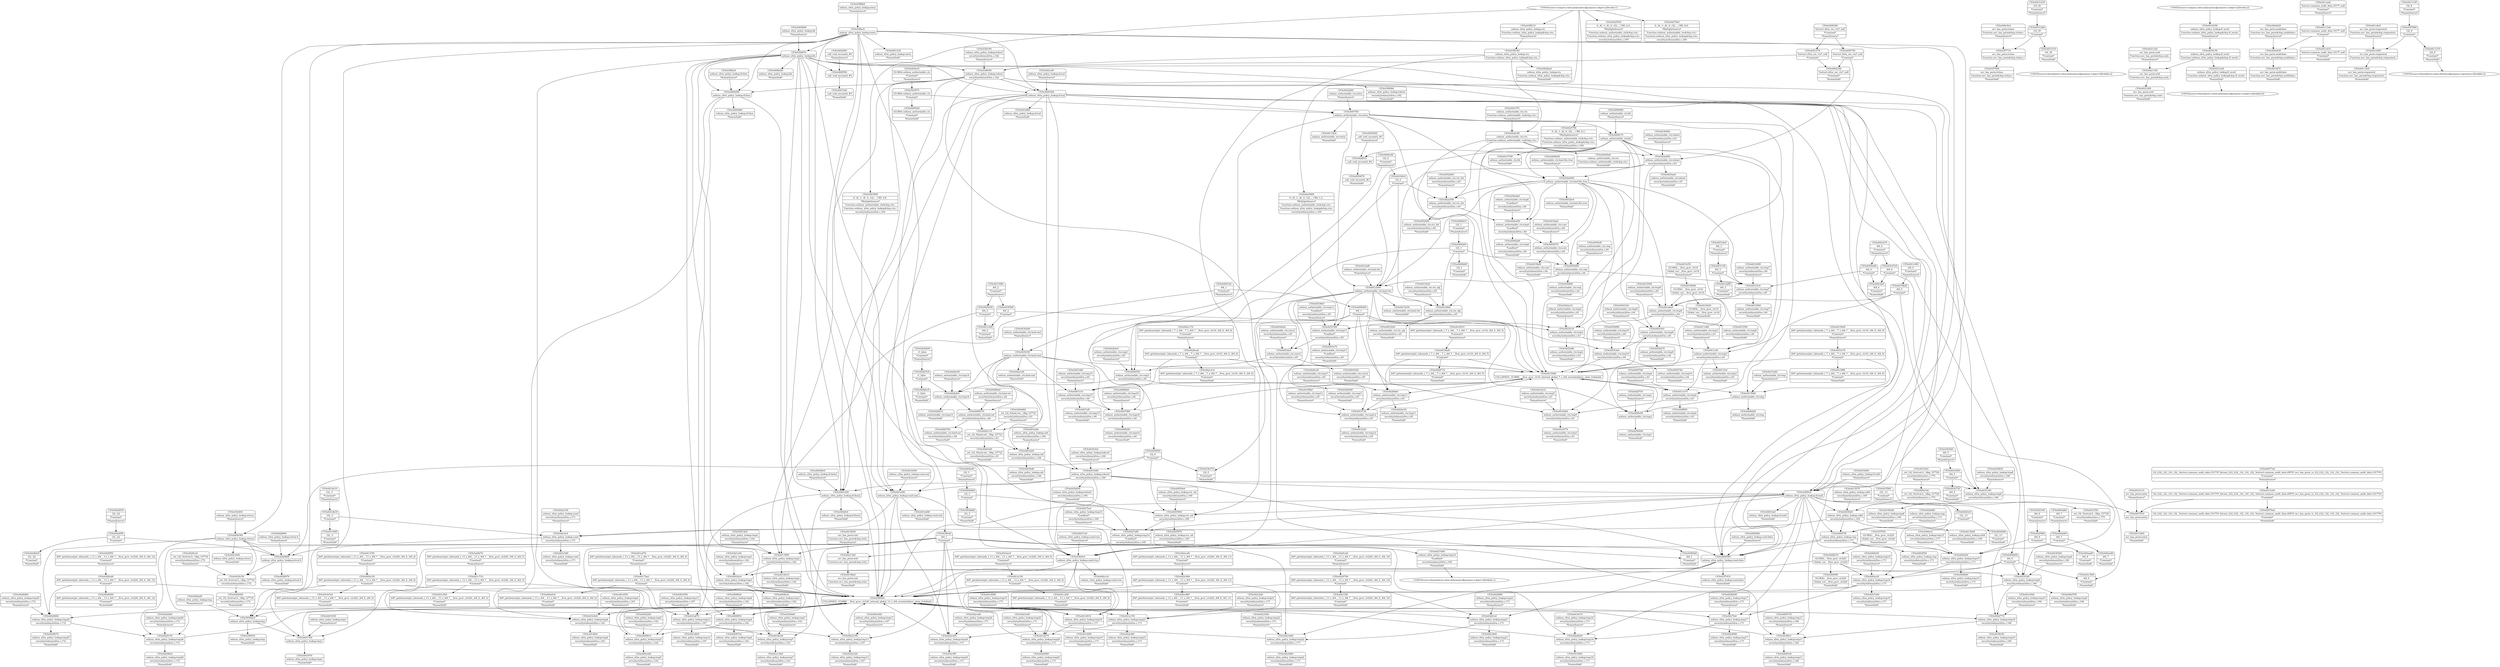 digraph {
	CE0x441abe0 [shape=record,shape=Mrecord,label="{CE0x441abe0|selinux_authorizable_ctx:tmp8|security/selinux/xfrm.c,64}"]
	"CONST[source:0(mediator),value:2(dynamic)][purpose:{object}][SnkIdx:2]"
	CE0x4400300 [shape=record,shape=Mrecord,label="{CE0x4400300|%struct.xfrm_sec_ctx*_null|*Constant*|*SummSource*}"]
	CE0x441b590 [shape=record,shape=Mrecord,label="{CE0x441b590|selinux_xfrm_policy_lookup:cond.end|*SummSource*}"]
	CE0x441c500 [shape=record,shape=Mrecord,label="{CE0x441c500|i64_0|*Constant*|*SummSink*}"]
	CE0x44162b0 [shape=record,shape=Mrecord,label="{CE0x44162b0|selinux_authorizable_ctx:tmp5|security/selinux/xfrm.c,63}"]
	CE0x442e500 [shape=record,shape=Mrecord,label="{CE0x442e500|selinux_authorizable_ctx:ctx_doi|security/selinux/xfrm.c,64}"]
	CE0x4421e40 [shape=record,shape=Mrecord,label="{CE0x4421e40|selinux_xfrm_policy_lookup:tmp3|security/selinux/xfrm.c,162|*SummSource*}"]
	CE0x43f80b0 [shape=record,shape=Mrecord,label="{CE0x43f80b0|selinux_xfrm_policy_lookup:entry|*SummSource*}"]
	CE0x44118e0 [shape=record,shape=Mrecord,label="{CE0x44118e0|selinux_authorizable_ctx:entry|*SummSink*}"]
	CE0x440bb00 [shape=record,shape=Mrecord,label="{CE0x440bb00|i64_0|*Constant*}"]
	CE0x44279e0 [shape=record,shape=Mrecord,label="{CE0x44279e0|0:_i8,_1:_i8,_4:_i32,_:_CRE_8,8_|*MultipleSource*|Function::selinux_authorizable_ctx&Arg::ctx::|Function::selinux_xfrm_policy_lookup&Arg::ctx::|security/selinux/xfrm.c,169}"]
	CE0x4428900 [shape=record,shape=Mrecord,label="{CE0x4428900|selinux_xfrm_policy_lookup:retval.0|*SummSource*}"]
	"CONST[source:0(mediator),value:2(dynamic)][purpose:{object}][SnkIdx:1]"
	CE0x4415b00 [shape=record,shape=Mrecord,label="{CE0x4415b00|i64*_getelementptr_inbounds_(_7_x_i64_,_7_x_i64_*___llvm_gcov_ctr16,_i64_0,_i64_0)|*Constant*|*SummSource*}"]
	CE0x443c6e0 [shape=record,shape=Mrecord,label="{CE0x443c6e0|selinux_xfrm_policy_lookup:tmp6|security/selinux/xfrm.c,163}"]
	CE0x4428290 [shape=record,shape=Mrecord,label="{CE0x4428290|selinux_xfrm_policy_lookup:tmp17|security/selinux/xfrm.c,171|*SummSource*}"]
	CE0x4429070 [shape=record,shape=Mrecord,label="{CE0x4429070|selinux_xfrm_policy_lookup:tmp25|security/selinux/xfrm.c,172|*SummSink*}"]
	CE0x442f810 [shape=record,shape=Mrecord,label="{CE0x442f810|_call_void_mcount()_#3}"]
	CE0x44067a0 [shape=record,shape=Mrecord,label="{CE0x44067a0|selinux_xfrm_policy_lookup:tmp4|security/selinux/xfrm.c,162|*SummSink*}"]
	CE0x4405e00 [shape=record,shape=Mrecord,label="{CE0x4405e00|i64_2|*Constant*}"]
	CE0x4428cd0 [shape=record,shape=Mrecord,label="{CE0x4428cd0|i64*_getelementptr_inbounds_(_13_x_i64_,_13_x_i64_*___llvm_gcov_ctr220,_i64_0,_i64_12)|*Constant*}"]
	CE0x4421290 [shape=record,shape=Mrecord,label="{CE0x4421290|avc_has_perm:ssid|Function::avc_has_perm&Arg::ssid::|*SummSink*}"]
	CE0x4425ae0 [shape=record,shape=Mrecord,label="{CE0x4425ae0|selinux_authorizable_ctx:tobool|security/selinux/xfrm.c,63|*SummSink*}"]
	CE0x4413b00 [shape=record,shape=Mrecord,label="{CE0x4413b00|selinux_xfrm_policy_lookup:call4|security/selinux/xfrm.c,169|*SummSink*}"]
	CE0x441f2e0 [shape=record,shape=Mrecord,label="{CE0x441f2e0|_ret_i32_%retval.0,_!dbg_!27728|security/selinux/avc.c,775|*SummSource*}"]
	CE0x4422bd0 [shape=record,shape=Mrecord,label="{CE0x4422bd0|selinux_authorizable_ctx:entry|*SummSource*}"]
	CE0x4425e10 [shape=record,shape=Mrecord,label="{CE0x4425e10|selinux_authorizable_ctx:tmp2|security/selinux/xfrm.c,63}"]
	CE0x440f760 [shape=record,shape=Mrecord,label="{CE0x440f760|selinux_authorizable_ctx:tmp4|security/selinux/xfrm.c,63|*SummSource*}"]
	CE0x4400560 [shape=record,shape=Mrecord,label="{CE0x4400560|selinux_xfrm_policy_lookup:cond.false}"]
	CE0x5adf270 [shape=record,shape=Mrecord,label="{CE0x5adf270|i64*_getelementptr_inbounds_(_13_x_i64_,_13_x_i64_*___llvm_gcov_ctr220,_i64_0,_i64_3)|*Constant*|*SummSource*}"]
	CE0x441c710 [shape=record,shape=Mrecord,label="{CE0x441c710|i64*_getelementptr_inbounds_(_13_x_i64_,_13_x_i64_*___llvm_gcov_ctr220,_i64_0,_i64_3)|*Constant*}"]
	CE0x4403fe0 [shape=record,shape=Mrecord,label="{CE0x4403fe0|selinux_authorizable_ctx:conv2|security/selinux/xfrm.c,65}"]
	CE0x4442110 [shape=record,shape=Mrecord,label="{CE0x4442110|_ret_i32_%land.ext,_!dbg_!27723|security/selinux/xfrm.c,63}"]
	CE0x44303b0 [shape=record,shape=Mrecord,label="{CE0x44303b0|selinux_xfrm_policy_lookup:tmp9|security/selinux/xfrm.c,166|*SummSource*}"]
	CE0x441dfd0 [shape=record,shape=Mrecord,label="{CE0x441dfd0|i32_-3|*Constant*|*SummSink*}"]
	CE0x4410560 [shape=record,shape=Mrecord,label="{CE0x4410560|selinux_authorizable_ctx:tmp7|security/selinux/xfrm.c,64|*SummSink*}"]
	CE0x4409a90 [shape=record,shape=Mrecord,label="{CE0x4409a90|selinux_authorizable_ctx:land.lhs.true|*SummSource*}"]
	CE0x4436460 [shape=record,shape=Mrecord,label="{CE0x4436460|selinux_authorizable_ctx:tobool|security/selinux/xfrm.c,63|*SummSource*}"]
	CE0x4402c50 [shape=record,shape=Mrecord,label="{CE0x4402c50|i64*_getelementptr_inbounds_(_13_x_i64_,_13_x_i64_*___llvm_gcov_ctr220,_i64_0,_i64_0)|*Constant*}"]
	CE0x4415960 [shape=record,shape=Mrecord,label="{CE0x4415960|selinux_authorizable_ctx:tmp}"]
	CE0x59382c0 [shape=record,shape=Mrecord,label="{CE0x59382c0|selinux_xfrm_policy_lookup:tmp}"]
	CE0x440b020 [shape=record,shape=Mrecord,label="{CE0x440b020|selinux_xfrm_policy_lookup:bb|*SummSink*}"]
	CE0x442c170 [shape=record,shape=Mrecord,label="{CE0x442c170|i64*_getelementptr_inbounds_(_7_x_i64_,_7_x_i64_*___llvm_gcov_ctr16,_i64_0,_i64_6)|*Constant*|*SummSource*}"]
	CE0x44298e0 [shape=record,shape=Mrecord,label="{CE0x44298e0|selinux_xfrm_policy_lookup:tmp26|security/selinux/xfrm.c,172|*SummSink*}"]
	CE0x442cd80 [shape=record,shape=Mrecord,label="{CE0x442cd80|i64*_getelementptr_inbounds_(_13_x_i64_,_13_x_i64_*___llvm_gcov_ctr220,_i64_0,_i64_11)|*Constant*|*SummSink*}"]
	CE0x443b370 [shape=record,shape=Mrecord,label="{CE0x443b370|i32_0|*Constant*|*SummSink*}"]
	CE0x44420a0 [shape=record,shape=Mrecord,label="{CE0x44420a0|selinux_authorizable_ctx:ctx|Function::selinux_authorizable_ctx&Arg::ctx::|*SummSink*}"]
	CE0x4403e70 [shape=record,shape=Mrecord,label="{CE0x4403e70|selinux_authorizable_ctx:tmp13|*LoadInst*|security/selinux/xfrm.c,65|*SummSink*}"]
	CE0x43fe6c0 [shape=record,shape=Mrecord,label="{CE0x43fe6c0|selinux_xfrm_policy_lookup:cond.true}"]
	CE0x440a3d0 [shape=record,shape=Mrecord,label="{CE0x440a3d0|selinux_xfrm_policy_lookup:tmp5|security/selinux/xfrm.c,162|*SummSink*}"]
	CE0x43f8160 [shape=record,shape=Mrecord,label="{CE0x43f8160|selinux_xfrm_policy_lookup:ctx|Function::selinux_xfrm_policy_lookup&Arg::ctx::}"]
	CE0x4415790 [shape=record,shape=Mrecord,label="{CE0x4415790|selinux_authorizable_ctx:bb|*SummSink*}"]
	CE0x442c530 [shape=record,shape=Mrecord,label="{CE0x442c530|selinux_xfrm_policy_lookup:cond|security/selinux/xfrm.c,171|*SummSource*}"]
	CE0x440a620 [shape=record,shape=Mrecord,label="{CE0x440a620|avc_has_perm:auditdata|Function::avc_has_perm&Arg::auditdata::|*SummSource*}"]
	CE0x4431510 [shape=record,shape=Mrecord,label="{CE0x4431510|i16_39|*Constant*|*SummSink*}"]
	CE0x441bb10 [shape=record,shape=Mrecord,label="{CE0x441bb10|selinux_xfrm_policy_lookup:tmp2|security/selinux/xfrm.c,162|*SummSink*}"]
	CE0x44213b0 [shape=record,shape=Mrecord,label="{CE0x44213b0|avc_has_perm:tsid|Function::avc_has_perm&Arg::tsid::}"]
	CE0x4411fc0 [shape=record,shape=Mrecord,label="{CE0x4411fc0|selinux_authorizable_ctx:tmp3|security/selinux/xfrm.c,63|*SummSink*}"]
	CE0x4419e70 [shape=record,shape=Mrecord,label="{CE0x4419e70|selinux_xfrm_policy_lookup:tmp18|security/selinux/xfrm.c,171|*SummSource*}"]
	CE0x443b3e0 [shape=record,shape=Mrecord,label="{CE0x443b3e0|selinux_xfrm_policy_lookup:tobool1|security/selinux/xfrm.c,166|*SummSource*}"]
	CE0x44172a0 [shape=record,shape=Mrecord,label="{CE0x44172a0|i64*_getelementptr_inbounds_(_13_x_i64_,_13_x_i64_*___llvm_gcov_ctr220,_i64_0,_i64_6)|*Constant*}"]
	CE0x43fe9d0 [shape=record,shape=Mrecord,label="{CE0x43fe9d0|i64_5|*Constant*|*SummSource*}"]
	CE0x44114e0 [shape=record,shape=Mrecord,label="{CE0x44114e0|avc_has_perm:requested|Function::avc_has_perm&Arg::requested::|*SummSink*}"]
	CE0x441ad80 [shape=record,shape=Mrecord,label="{CE0x441ad80|i64_3|*Constant*|*SummSink*}"]
	CE0x43fe400 [shape=record,shape=Mrecord,label="{CE0x43fe400|selinux_xfrm_policy_lookup:return|*SummSource*}"]
	CE0x4440ed0 [shape=record,shape=Mrecord,label="{CE0x4440ed0|_ret_i32_%land.ext,_!dbg_!27723|security/selinux/xfrm.c,63|*SummSink*}"]
	CE0x4425800 [shape=record,shape=Mrecord,label="{CE0x4425800|0:_i8,_1:_i8,_4:_i32,_:_CRE_1,2_|*MultipleSource*|Function::selinux_authorizable_ctx&Arg::ctx::|Function::selinux_xfrm_policy_lookup&Arg::ctx::|security/selinux/xfrm.c,169}"]
	CE0x441c840 [shape=record,shape=Mrecord,label="{CE0x441c840|avc_has_perm:requested|Function::avc_has_perm&Arg::requested::}"]
	CE0x442bca0 [shape=record,shape=Mrecord,label="{CE0x442bca0|i64*_getelementptr_inbounds_(_7_x_i64_,_7_x_i64_*___llvm_gcov_ctr16,_i64_0,_i64_6)|*Constant*}"]
	CE0x4422190 [shape=record,shape=Mrecord,label="{CE0x4422190|selinux_xfrm_policy_lookup:tmp13|security/selinux/xfrm.c,167}"]
	CE0x4401d30 [shape=record,shape=Mrecord,label="{CE0x4401d30|selinux_xfrm_policy_lookup:if.then2}"]
	CE0x440fac0 [shape=record,shape=Mrecord,label="{CE0x440fac0|selinux_xfrm_policy_lookup:tmp15|security/selinux/xfrm.c,171|*SummSource*}"]
	CE0x4468370 [shape=record,shape=Mrecord,label="{CE0x4468370|selinux_authorizable_ctx:land.ext|security/selinux/xfrm.c,64}"]
	CE0x4453240 [shape=record,shape=Mrecord,label="{CE0x4453240|selinux_authorizable_ctx:ctx_alg|security/selinux/xfrm.c,65|*SummSink*}"]
	CE0x4419c50 [shape=record,shape=Mrecord,label="{CE0x4419c50|GLOBAL:__llvm_gcov_ctr16|Global_var:__llvm_gcov_ctr16|*SummSource*}"]
	CE0x440c9c0 [shape=record,shape=Mrecord,label="{CE0x440c9c0|selinux_authorizable_ctx:tmp9|security/selinux/xfrm.c,64}"]
	CE0x44077a0 [shape=record,shape=Mrecord,label="{CE0x44077a0|i32_(i32,_i32,_i16,_i32,_%struct.common_audit_data.1017*)*_bitcast_(i32_(i32,_i32,_i16,_i32,_%struct.common_audit_data.495*)*_avc_has_perm_to_i32_(i32,_i32,_i16,_i32,_%struct.common_audit_data.1017*)*)|*Constant*|*SummSource*}"]
	CE0x4419d30 [shape=record,shape=Mrecord,label="{CE0x4419d30|GLOBAL:__llvm_gcov_ctr16|Global_var:__llvm_gcov_ctr16|*SummSink*}"]
	CE0x44015a0 [shape=record,shape=Mrecord,label="{CE0x44015a0|_call_void_mcount()_#3|*SummSink*}"]
	CE0x4419650 [shape=record,shape=Mrecord,label="{CE0x4419650|avc_has_perm:tsid|Function::avc_has_perm&Arg::tsid::|*SummSource*}"]
	CE0x4419180 [shape=record,shape=Mrecord,label="{CE0x4419180|selinux_xfrm_policy_lookup:fl_secid|Function::selinux_xfrm_policy_lookup&Arg::fl_secid::|*SummSource*}"]
	CE0x4403a60 [shape=record,shape=Mrecord,label="{CE0x4403a60|selinux_xfrm_policy_lookup:call|security/selinux/xfrm.c,166}"]
	CE0x4403bd0 [shape=record,shape=Mrecord,label="{CE0x4403bd0|selinux_xfrm_policy_lookup:call|security/selinux/xfrm.c,166|*SummSink*}"]
	CE0x43f89e0 [shape=record,shape=Mrecord,label="{CE0x43f89e0|COLLAPSED:_GCMRE___llvm_gcov_ctr220_internal_global_13_x_i64_zeroinitializer:_elem_0:default:}"]
	CE0x440cde0 [shape=record,shape=Mrecord,label="{CE0x440cde0|i64_4|*Constant*|*SummSink*}"]
	CE0x4436560 [shape=record,shape=Mrecord,label="{CE0x4436560|i64_2|*Constant*}"]
	CE0x44541b0 [shape=record,shape=Mrecord,label="{CE0x44541b0|selinux_authorizable_ctx:tmp9|security/selinux/xfrm.c,64|*SummSource*}"]
	CE0x4408dd0 [shape=record,shape=Mrecord,label="{CE0x4408dd0|i32_1|*Constant*|*SummSink*}"]
	CE0x4431260 [shape=record,shape=Mrecord,label="{CE0x4431260|i16_39|*Constant*}"]
	CE0x4407f50 [shape=record,shape=Mrecord,label="{CE0x4407f50|selinux_authorizable_ctx:entry}"]
	CE0x442d5f0 [shape=record,shape=Mrecord,label="{CE0x442d5f0|i32_-22|*Constant*}"]
	CE0x441b8f0 [shape=record,shape=Mrecord,label="{CE0x441b8f0|selinux_xfrm_policy_lookup:if.end|*SummSink*}"]
	CE0x442b4c0 [shape=record,shape=Mrecord,label="{CE0x442b4c0|selinux_authorizable_ctx:cmp3|security/selinux/xfrm.c,65|*SummSource*}"]
	CE0x4408f30 [shape=record,shape=Mrecord,label="{CE0x4408f30|selinux_xfrm_policy_lookup:tmp4|security/selinux/xfrm.c,162}"]
	CE0x44059e0 [shape=record,shape=Mrecord,label="{CE0x44059e0|selinux_xfrm_policy_lookup:ctx_sid|security/selinux/xfrm.c,169|*SummSource*}"]
	CE0x44003b0 [shape=record,shape=Mrecord,label="{CE0x44003b0|selinux_xfrm_policy_lookup:if.end}"]
	CE0x44538e0 [shape=record,shape=Mrecord,label="{CE0x44538e0|selinux_authorizable_ctx:tmp13|*LoadInst*|security/selinux/xfrm.c,65|*SummSource*}"]
	CE0x4413560 [shape=record,shape=Mrecord,label="{CE0x4413560|i64_2|*Constant*|*SummSource*}"]
	CE0x4450d60 [shape=record,shape=Mrecord,label="{CE0x4450d60|selinux_authorizable_ctx:cmp|security/selinux/xfrm.c,64}"]
	CE0x4410490 [shape=record,shape=Mrecord,label="{CE0x4410490|selinux_authorizable_ctx:tmp7|security/selinux/xfrm.c,64|*SummSource*}"]
	CE0x440d3c0 [shape=record,shape=Mrecord,label="{CE0x440d3c0|i32_-13|*Constant*}"]
	CE0x4402ba0 [shape=record,shape=Mrecord,label="{CE0x4402ba0|selinux_xfrm_policy_lookup:ctx|Function::selinux_xfrm_policy_lookup&Arg::ctx::|*SummSink*}"]
	CE0x441e920 [shape=record,shape=Mrecord,label="{CE0x441e920|selinux_xfrm_policy_lookup:tmp10|security/selinux/xfrm.c,166|*SummSource*}"]
	CE0x4406e00 [shape=record,shape=Mrecord,label="{CE0x4406e00|selinux_authorizable_ctx:tmp1}"]
	CE0x44198a0 [shape=record,shape=Mrecord,label="{CE0x44198a0|avc_has_perm:tsid|Function::avc_has_perm&Arg::tsid::|*SummSink*}"]
	CE0x4421140 [shape=record,shape=Mrecord,label="{CE0x4421140|avc_has_perm:ssid|Function::avc_has_perm&Arg::ssid::}"]
	CE0x44159d0 [shape=record,shape=Mrecord,label="{CE0x44159d0|COLLAPSED:_GCMRE___llvm_gcov_ctr16_internal_global_7_x_i64_zeroinitializer:_elem_0:default:}"]
	CE0x4423660 [shape=record,shape=Mrecord,label="{CE0x4423660|selinux_xfrm_policy_lookup:tmp22|security/selinux/xfrm.c,171|*SummSink*}"]
	CE0x4441f70 [shape=record,shape=Mrecord,label="{CE0x4441f70|selinux_authorizable_ctx:ctx|Function::selinux_authorizable_ctx&Arg::ctx::|*SummSource*}"]
	CE0x4422320 [shape=record,shape=Mrecord,label="{CE0x4422320|selinux_xfrm_policy_lookup:tmp13|security/selinux/xfrm.c,167|*SummSink*}"]
	CE0x4454680 [shape=record,shape=Mrecord,label="{CE0x4454680|selinux_authorizable_ctx:tmp10|security/selinux/xfrm.c,64|*SummSource*}"]
	CE0x441b280 [shape=record,shape=Mrecord,label="{CE0x441b280|selinux_xfrm_policy_lookup:cond.end|*SummSink*}"]
	CE0x4425790 [shape=record,shape=Mrecord,label="{CE0x4425790|0:_i8,_1:_i8,_4:_i32,_:_CRE_0,1_|*MultipleSource*|Function::selinux_authorizable_ctx&Arg::ctx::|Function::selinux_xfrm_policy_lookup&Arg::ctx::|security/selinux/xfrm.c,169}"]
	CE0x4430c50 [shape=record,shape=Mrecord,label="{CE0x4430c50|selinux_xfrm_policy_lookup:fl_secid|Function::selinux_xfrm_policy_lookup&Arg::fl_secid::}"]
	CE0x4405970 [shape=record,shape=Mrecord,label="{CE0x4405970|selinux_xfrm_policy_lookup:ctx_sid|security/selinux/xfrm.c,169|*SummSink*}"]
	CE0x440fe50 [shape=record,shape=Mrecord,label="{CE0x440fe50|selinux_xfrm_policy_lookup:tmp16|security/selinux/xfrm.c,171|*SummSource*}"]
	CE0x442ccd0 [shape=record,shape=Mrecord,label="{CE0x442ccd0|i64*_getelementptr_inbounds_(_13_x_i64_,_13_x_i64_*___llvm_gcov_ctr220,_i64_0,_i64_11)|*Constant*|*SummSource*}"]
	CE0x441f560 [shape=record,shape=Mrecord,label="{CE0x441f560|i32_-13|*Constant*|*SummSource*}"]
	CE0x440d040 [shape=record,shape=Mrecord,label="{CE0x440d040|selinux_xfrm_policy_lookup:bb|*SummSource*}"]
	CE0x43ffac0 [shape=record,shape=Mrecord,label="{CE0x43ffac0|selinux_xfrm_policy_lookup:entry}"]
	CE0x443c5b0 [shape=record,shape=Mrecord,label="{CE0x443c5b0|i64*_getelementptr_inbounds_(_13_x_i64_,_13_x_i64_*___llvm_gcov_ctr220,_i64_0,_i64_3)|*Constant*|*SummSink*}"]
	CE0x441b140 [shape=record,shape=Mrecord,label="{CE0x441b140|selinux_xfrm_policy_lookup:tmp8|security/selinux/xfrm.c,166}"]
	CE0x43fd0b0 [shape=record,shape=Mrecord,label="{CE0x43fd0b0|selinux_xfrm_policy_lookup:tobool|security/selinux/xfrm.c,162|*SummSink*}"]
	CE0x442bf10 [shape=record,shape=Mrecord,label="{CE0x442bf10|selinux_authorizable_ctx:tmp14|*SummSink*}"]
	CE0x4452d00 [shape=record,shape=Mrecord,label="{CE0x4452d00|selinux_authorizable_ctx:ctx_doi|security/selinux/xfrm.c,64|*SummSource*}"]
	CE0x4467d80 [shape=record,shape=Mrecord,label="{CE0x4467d80|selinux_authorizable_ctx:tmp16|security/selinux/xfrm.c,64}"]
	CE0x3d1e050 [shape=record,shape=Mrecord,label="{CE0x3d1e050|selinux_xfrm_policy_lookup:tmp6|security/selinux/xfrm.c,163|*SummSource*}"]
	CE0x444eda0 [shape=record,shape=Mrecord,label="{CE0x444eda0|selinux_authorizable_ctx:tmp6|*LoadInst*|security/selinux/xfrm.c,64|*SummSource*}"]
	CE0x4408590 [shape=record,shape=Mrecord,label="{CE0x4408590|_call_void_mcount()_#3}"]
	CE0x4419b90 [shape=record,shape=Mrecord,label="{CE0x4419b90|GLOBAL:__llvm_gcov_ctr16|Global_var:__llvm_gcov_ctr16}"]
	CE0x4421470 [shape=record,shape=Mrecord,label="{CE0x4421470|%struct.xfrm_sec_ctx*_null|*Constant*}"]
	CE0x441db30 [shape=record,shape=Mrecord,label="{CE0x441db30|i32_-3|*Constant*}"]
	CE0x4408fa0 [shape=record,shape=Mrecord,label="{CE0x4408fa0|selinux_xfrm_policy_lookup:tmp4|security/selinux/xfrm.c,162|*SummSource*}"]
	CE0x4450670 [shape=record,shape=Mrecord,label="{CE0x4450670|_call_void_mcount()_#3|*SummSink*}"]
	CE0x61ec5b0 [shape=record,shape=Mrecord,label="{CE0x61ec5b0|selinux_xfrm_policy_lookup:tmp7|security/selinux/xfrm.c,163|*SummSink*}"]
	CE0x44001a0 [shape=record,shape=Mrecord,label="{CE0x44001a0|i64_1|*Constant*|*SummSource*}"]
	CE0x4408ec0 [shape=record,shape=Mrecord,label="{CE0x4408ec0|selinux_xfrm_policy_lookup:tmp3|security/selinux/xfrm.c,162|*SummSink*}"]
	CE0x4454740 [shape=record,shape=Mrecord,label="{CE0x4454740|selinux_authorizable_ctx:tmp10|security/selinux/xfrm.c,64|*SummSink*}"]
	CE0x4403120 [shape=record,shape=Mrecord,label="{CE0x4403120|selinux_xfrm_policy_lookup:cond.true|*SummSource*}"]
	CE0x442cb20 [shape=record,shape=Mrecord,label="{CE0x442cb20|selinux_xfrm_policy_lookup:tmp23|security/selinux/xfrm.c,171|*SummSource*}"]
	CE0x4409d00 [shape=record,shape=Mrecord,label="{CE0x4409d00|selinux_authorizable_ctx:bb|*SummSource*}"]
	CE0x441fe20 [shape=record,shape=Mrecord,label="{CE0x441fe20|selinux_authorizable_ctx:ctx_alg|security/selinux/xfrm.c,65|*SummSource*}"]
	CE0x43f7860 [shape=record,shape=Mrecord,label="{CE0x43f7860|i32_8|*Constant*}"]
	CE0x442cdf0 [shape=record,shape=Mrecord,label="{CE0x442cdf0|selinux_xfrm_policy_lookup:tmp23|security/selinux/xfrm.c,171|*SummSink*}"]
	CE0x4427a80 [shape=record,shape=Mrecord,label="{CE0x4427a80|selinux_xfrm_policy_lookup:tmp14|*LoadInst*|security/selinux/xfrm.c,169}"]
	CE0x4406d90 [shape=record,shape=Mrecord,label="{CE0x4406d90|i64_1|*Constant*}"]
	CE0x44301f0 [shape=record,shape=Mrecord,label="{CE0x44301f0|selinux_authorizable_ctx:land.end}"]
	CE0x442bde0 [shape=record,shape=Mrecord,label="{CE0x442bde0|selinux_authorizable_ctx:tmp14}"]
	CE0x44155f0 [shape=record,shape=Mrecord,label="{CE0x44155f0|selinux_authorizable_ctx:tmp8|security/selinux/xfrm.c,64|*SummSink*}"]
	"CONST[source:0(mediator),value:0(static)][purpose:{operation}][SnkIdx:3]"
	CE0x4425160 [shape=record,shape=Mrecord,label="{CE0x4425160|i64_8|*Constant*|*SummSource*}"]
	CE0x440bb70 [shape=record,shape=Mrecord,label="{CE0x440bb70|GLOBAL:__llvm_gcov_ctr220|Global_var:__llvm_gcov_ctr220}"]
	CE0x4403890 [shape=record,shape=Mrecord,label="{CE0x4403890|0:_i8,_1:_i8,_4:_i32,_:_CRE_4,8_|*MultipleSource*|Function::selinux_authorizable_ctx&Arg::ctx::|Function::selinux_xfrm_policy_lookup&Arg::ctx::|security/selinux/xfrm.c,169}"]
	CE0x440d550 [shape=record,shape=Mrecord,label="{CE0x440d550|selinux_xfrm_policy_lookup:cmp|security/selinux/xfrm.c,171|*SummSink*}"]
	CE0x4409170 [shape=record,shape=Mrecord,label="{CE0x4409170|selinux_xfrm_policy_lookup:tmp11|security/selinux/xfrm.c,166|*SummSource*}"]
	CE0x442bb00 [shape=record,shape=Mrecord,label="{CE0x442bb00|i1_false|*Constant*|*SummSource*}"]
	CE0x43f82c0 [shape=record,shape=Mrecord,label="{CE0x43f82c0|selinux_xfrm_policy_lookup:if.then|*SummSource*}"]
	CE0x4427bc0 [shape=record,shape=Mrecord,label="{CE0x4427bc0|selinux_xfrm_policy_lookup:tmp14|*LoadInst*|security/selinux/xfrm.c,169|*SummSource*}"]
	CE0x4431e20 [shape=record,shape=Mrecord,label="{CE0x4431e20|selinux_xfrm_policy_lookup:fl_secid|Function::selinux_xfrm_policy_lookup&Arg::fl_secid::|*SummSink*}"]
	CE0x442f750 [shape=record,shape=Mrecord,label="{CE0x442f750|selinux_authorizable_ctx:tmp1|*SummSource*}"]
	CE0x4404d60 [shape=record,shape=Mrecord,label="{CE0x4404d60|i32_3|*Constant*}"]
	CE0x440f850 [shape=record,shape=Mrecord,label="{CE0x440f850|selinux_authorizable_ctx:tmp4|security/selinux/xfrm.c,63|*SummSink*}"]
	CE0x440a7a0 [shape=record,shape=Mrecord,label="{CE0x440a7a0|_ret_i32_%retval.0,_!dbg_!27728|security/selinux/avc.c,775}"]
	CE0x442b640 [shape=record,shape=Mrecord,label="{CE0x442b640|selinux_authorizable_ctx:cmp3|security/selinux/xfrm.c,65|*SummSink*}"]
	CE0x44042a0 [shape=record,shape=Mrecord,label="{CE0x44042a0|selinux_authorizable_ctx:conv2|security/selinux/xfrm.c,65|*SummSource*}"]
	CE0x444ed30 [shape=record,shape=Mrecord,label="{CE0x444ed30|selinux_authorizable_ctx:tmp6|*LoadInst*|security/selinux/xfrm.c,64}"]
	CE0x441fa50 [shape=record,shape=Mrecord,label="{CE0x441fa50|selinux_authorizable_ctx:tmp12|security/selinux/xfrm.c,65|*SummSink*}"]
	CE0x4411270 [shape=record,shape=Mrecord,label="{CE0x4411270|i32_8|*Constant*|*SummSink*}"]
	CE0x441bec0 [shape=record,shape=Mrecord,label="{CE0x441bec0|i64*_getelementptr_inbounds_(_13_x_i64_,_13_x_i64_*___llvm_gcov_ctr220,_i64_0,_i64_9)|*Constant*|*SummSource*}"]
	CE0x441b7e0 [shape=record,shape=Mrecord,label="{CE0x441b7e0|i64*_getelementptr_inbounds_(_13_x_i64_,_13_x_i64_*___llvm_gcov_ctr220,_i64_0,_i64_0)|*Constant*|*SummSink*}"]
	CE0x4401de0 [shape=record,shape=Mrecord,label="{CE0x4401de0|selinux_xfrm_policy_lookup:tmp2|security/selinux/xfrm.c,162|*SummSource*}"]
	CE0x442ced0 [shape=record,shape=Mrecord,label="{CE0x442ced0|selinux_xfrm_policy_lookup:tmp24|security/selinux/xfrm.c,171|*SummSource*}"]
	CE0x441f8b0 [shape=record,shape=Mrecord,label="{CE0x441f8b0|selinux_authorizable_ctx:tmp12|security/selinux/xfrm.c,65|*SummSource*}"]
	CE0x441cb10 [shape=record,shape=Mrecord,label="{CE0x441cb10|%struct.common_audit_data.1017*_null|*Constant*|*SummSink*}"]
	CE0x4426c90 [shape=record,shape=Mrecord,label="{CE0x4426c90|selinux_authorizable_ctx:tmp11|security/selinux/xfrm.c,65|*SummSink*}"]
	CE0x4405ec0 [shape=record,shape=Mrecord,label="{CE0x4405ec0|GLOBAL:selinux_authorizable_ctx|*Constant*|*SummSource*}"]
	CE0x4402990 [shape=record,shape=Mrecord,label="{CE0x4402990|_call_void_mcount()_#3|*SummSource*}"]
	CE0x43f7f50 [shape=record,shape=Mrecord,label="{CE0x43f7f50|GLOBAL:__llvm_gcov_ctr220|Global_var:__llvm_gcov_ctr220|*SummSource*}"]
	CE0x44062d0 [shape=record,shape=Mrecord,label="{CE0x44062d0|selinux_authorizable_ctx:tmp6|*LoadInst*|security/selinux/xfrm.c,64|*SummSink*}"]
	CE0x4467af0 [shape=record,shape=Mrecord,label="{CE0x4467af0|selinux_authorizable_ctx:tmp15|security/selinux/xfrm.c,64|*SummSink*}"]
	CE0x3d1dfe0 [shape=record,shape=Mrecord,label="{CE0x3d1dfe0|selinux_xfrm_policy_lookup:tmp6|security/selinux/xfrm.c,163|*SummSink*}"]
	CE0x442c5d0 [shape=record,shape=Mrecord,label="{CE0x442c5d0|selinux_xfrm_policy_lookup:cond|security/selinux/xfrm.c,171|*SummSink*}"]
	CE0x4403070 [shape=record,shape=Mrecord,label="{CE0x4403070|selinux_xfrm_policy_lookup:tmp1|*SummSink*}"]
	CE0x440af20 [shape=record,shape=Mrecord,label="{CE0x440af20|selinux_xfrm_policy_lookup:tmp15|security/selinux/xfrm.c,171}"]
	CE0x4421220 [shape=record,shape=Mrecord,label="{CE0x4421220|avc_has_perm:ssid|Function::avc_has_perm&Arg::ssid::|*SummSource*}"]
	CE0x4427e60 [shape=record,shape=Mrecord,label="{CE0x4427e60|selinux_xfrm_policy_lookup:tmp16|security/selinux/xfrm.c,171|*SummSink*}"]
	CE0x4411cf0 [shape=record,shape=Mrecord,label="{CE0x4411cf0|selinux_authorizable_ctx:tmp3|security/selinux/xfrm.c,63}"]
	CE0x441ed70 [shape=record,shape=Mrecord,label="{CE0x441ed70|i64*_getelementptr_inbounds_(_13_x_i64_,_13_x_i64_*___llvm_gcov_ctr220,_i64_0,_i64_6)|*Constant*|*SummSource*}"]
	CE0x442b7e0 [shape=record,shape=Mrecord,label="{CE0x442b7e0|i1_false|*Constant*}"]
	CE0x441b000 [shape=record,shape=Mrecord,label="{CE0x441b000|i64_5|*Constant*}"]
	CE0x4406020 [shape=record,shape=Mrecord,label="{CE0x4406020|GLOBAL:selinux_authorizable_ctx|*Constant*|*SummSink*}"]
	CE0x442eb00 [shape=record,shape=Mrecord,label="{CE0x442eb00|selinux_authorizable_ctx:tobool|security/selinux/xfrm.c,63}"]
	CE0x4404550 [shape=record,shape=Mrecord,label="{CE0x4404550|selinux_authorizable_ctx:cmp3|security/selinux/xfrm.c,65}"]
	CE0x43fd190 [shape=record,shape=Mrecord,label="{CE0x43fd190|selinux_xfrm_policy_lookup:tobool|security/selinux/xfrm.c,162|*SummSource*}"]
	CE0x441a150 [shape=record,shape=Mrecord,label="{CE0x441a150|i64*_getelementptr_inbounds_(_13_x_i64_,_13_x_i64_*___llvm_gcov_ctr220,_i64_0,_i64_9)|*Constant*}"]
	CE0x44292f0 [shape=record,shape=Mrecord,label="{CE0x44292f0|selinux_xfrm_policy_lookup:tmp26|security/selinux/xfrm.c,172|*SummSource*}"]
	CE0x4428db0 [shape=record,shape=Mrecord,label="{CE0x4428db0|selinux_xfrm_policy_lookup:tmp25|security/selinux/xfrm.c,172|*SummSource*}"]
	CE0x44043d0 [shape=record,shape=Mrecord,label="{CE0x44043d0|selinux_authorizable_ctx:conv2|security/selinux/xfrm.c,65|*SummSink*}"]
	CE0x440ac20 [shape=record,shape=Mrecord,label="{CE0x440ac20|selinux_xfrm_policy_lookup:tmp16|security/selinux/xfrm.c,171}"]
	CE0x4423540 [shape=record,shape=Mrecord,label="{CE0x4423540|selinux_xfrm_policy_lookup:tmp22|security/selinux/xfrm.c,171|*SummSource*}"]
	CE0x440cd70 [shape=record,shape=Mrecord,label="{CE0x440cd70|i64_4|*Constant*|*SummSource*}"]
	CE0x440aad0 [shape=record,shape=Mrecord,label="{CE0x440aad0|i64_8|*Constant*|*SummSink*}"]
	CE0x4450ef0 [shape=record,shape=Mrecord,label="{CE0x4450ef0|selinux_authorizable_ctx:cmp|security/selinux/xfrm.c,64|*SummSource*}"]
	CE0x44250f0 [shape=record,shape=Mrecord,label="{CE0x44250f0|i64_8|*Constant*}"]
	CE0x441f730 [shape=record,shape=Mrecord,label="{CE0x441f730|selinux_authorizable_ctx:tmp12|security/selinux/xfrm.c,65}"]
	CE0x441c200 [shape=record,shape=Mrecord,label="{CE0x441c200|i64*_getelementptr_inbounds_(_13_x_i64_,_13_x_i64_*___llvm_gcov_ctr220,_i64_0,_i64_9)|*Constant*|*SummSink*}"]
	CE0x4419fd0 [shape=record,shape=Mrecord,label="{CE0x4419fd0|selinux_xfrm_policy_lookup:tmp18|security/selinux/xfrm.c,171|*SummSink*}"]
	CE0x442ce60 [shape=record,shape=Mrecord,label="{CE0x442ce60|selinux_xfrm_policy_lookup:tmp24|security/selinux/xfrm.c,171}"]
	CE0x44284e0 [shape=record,shape=Mrecord,label="{CE0x44284e0|i32_-22|*Constant*|*SummSink*}"]
	CE0x441c490 [shape=record,shape=Mrecord,label="{CE0x441c490|i64_0|*Constant*|*SummSource*}"]
	CE0x4408d10 [shape=record,shape=Mrecord,label="{CE0x4408d10|i32_1|*Constant*|*SummSource*}"]
	CE0x43f7d10 [shape=record,shape=Mrecord,label="{CE0x43f7d10|selinux_xfrm_policy_lookup:cond.false|*SummSink*}"]
	CE0x441fdb0 [shape=record,shape=Mrecord,label="{CE0x441fdb0|selinux_authorizable_ctx:ctx_alg|security/selinux/xfrm.c,65}"]
	CE0x4403620 [shape=record,shape=Mrecord,label="{CE0x4403620|selinux_xfrm_policy_lookup:call4|security/selinux/xfrm.c,169}"]
	CE0x4424060 [shape=record,shape=Mrecord,label="{CE0x4424060|selinux_xfrm_policy_lookup:tmp20|security/selinux/xfrm.c,171|*SummSink*}"]
	CE0x4440d60 [shape=record,shape=Mrecord,label="{CE0x4440d60|_ret_i32_%land.ext,_!dbg_!27723|security/selinux/xfrm.c,63|*SummSource*}"]
	CE0x441d0f0 [shape=record,shape=Mrecord,label="{CE0x441d0f0|selinux_xfrm_policy_lookup:tmp19|security/selinux/xfrm.c,171|*SummSink*}"]
	CE0x4403ad0 [shape=record,shape=Mrecord,label="{CE0x4403ad0|selinux_xfrm_policy_lookup:call|security/selinux/xfrm.c,166|*SummSource*}"]
	CE0x4404680 [shape=record,shape=Mrecord,label="{CE0x4404680|i32_-13|*Constant*|*SummSink*}"]
	CE0x441a870 [shape=record,shape=Mrecord,label="{CE0x441a870|selinux_xfrm_policy_lookup:tmp12|security/selinux/xfrm.c,167}"]
	CE0x4415d30 [shape=record,shape=Mrecord,label="{CE0x4415d30|selinux_authorizable_ctx:land.rhs|*SummSink*}"]
	CE0x4402af0 [shape=record,shape=Mrecord,label="{CE0x4402af0|selinux_xfrm_policy_lookup:tmp|*SummSource*}"]
	CE0x4411190 [shape=record,shape=Mrecord,label="{CE0x4411190|i32_8|*Constant*|*SummSource*}"]
	CE0x4431d40 [shape=record,shape=Mrecord,label="{CE0x4431d40|avc_has_perm:entry|*SummSink*}"]
	CE0x440d700 [shape=record,shape=Mrecord,label="{CE0x440d700|selinux_xfrm_policy_lookup:tmp9|security/selinux/xfrm.c,166|*SummSink*}"]
	CE0x44047f0 [shape=record,shape=Mrecord,label="{CE0x44047f0|selinux_xfrm_policy_lookup:cmp|security/selinux/xfrm.c,171}"]
	CE0x4424980 [shape=record,shape=Mrecord,label="{CE0x4424980|selinux_xfrm_policy_lookup:tmp17|security/selinux/xfrm.c,171|*SummSink*}"]
	CE0x4409330 [shape=record,shape=Mrecord,label="{CE0x4409330|selinux_xfrm_policy_lookup:tmp11|security/selinux/xfrm.c,166|*SummSink*}"]
	CE0x4425e80 [shape=record,shape=Mrecord,label="{CE0x4425e80|selinux_authorizable_ctx:tmp2|security/selinux/xfrm.c,63|*SummSink*}"]
	CE0x43f85c0 [shape=record,shape=Mrecord,label="{CE0x43f85c0|selinux_xfrm_policy_lookup:if.end3}"]
	CE0x4400f40 [shape=record,shape=Mrecord,label="{CE0x4400f40|selinux_xfrm_policy_lookup:cond.false|*SummSource*}"]
	CE0x4422c90 [shape=record,shape=Mrecord,label="{CE0x4422c90|selinux_authorizable_ctx:ctx|Function::selinux_authorizable_ctx&Arg::ctx::}"]
	CE0x4421ef0 [shape=record,shape=Mrecord,label="{CE0x4421ef0|selinux_xfrm_policy_lookup:if.end|*SummSource*}"]
	CE0x44137f0 [shape=record,shape=Mrecord,label="{CE0x44137f0|i64*_getelementptr_inbounds_(_13_x_i64_,_13_x_i64_*___llvm_gcov_ctr220,_i64_0,_i64_0)|*Constant*|*SummSource*}"]
	CE0x4468200 [shape=record,shape=Mrecord,label="{CE0x4468200|selinux_authorizable_ctx:tmp16|security/selinux/xfrm.c,64|*SummSink*}"]
	CE0x4468760 [shape=record,shape=Mrecord,label="{CE0x4468760|selinux_authorizable_ctx:land.ext|security/selinux/xfrm.c,64|*SummSink*}"]
	CE0x44208f0 [shape=record,shape=Mrecord,label="{CE0x44208f0|selinux_xfrm_policy_lookup:tmp21|security/selinux/xfrm.c,171|*SummSource*}"]
	CE0x4427d00 [shape=record,shape=Mrecord,label="{CE0x4427d00|selinux_xfrm_policy_lookup:tmp14|*LoadInst*|security/selinux/xfrm.c,169|*SummSink*}"]
	CE0x4423ed0 [shape=record,shape=Mrecord,label="{CE0x4423ed0|selinux_xfrm_policy_lookup:tmp20|security/selinux/xfrm.c,171|*SummSource*}"]
	CE0x441e150 [shape=record,shape=Mrecord,label="{CE0x441e150|selinux_xfrm_policy_lookup:tmp23|security/selinux/xfrm.c,171}"]
	CE0x4440f40 [shape=record,shape=Mrecord,label="{CE0x4440f40|i32_0|*Constant*}"]
	CE0x441d010 [shape=record,shape=Mrecord,label="{CE0x441d010|selinux_xfrm_policy_lookup:tmp19|security/selinux/xfrm.c,171}"]
	CE0x440b990 [shape=record,shape=Mrecord,label="{CE0x440b990|selinux_xfrm_policy_lookup:if.then}"]
	CE0x4450e80 [shape=record,shape=Mrecord,label="{CE0x4450e80|i64_4|*Constant*}"]
	CE0x4409d90 [shape=record,shape=Mrecord,label="{CE0x4409d90|selinux_xfrm_policy_lookup:if.then|*SummSink*}"]
	CE0x44680b0 [shape=record,shape=Mrecord,label="{CE0x44680b0|selinux_authorizable_ctx:tmp16|security/selinux/xfrm.c,64|*SummSource*}"]
	CE0x4424b00 [shape=record,shape=Mrecord,label="{CE0x4424b00|selinux_xfrm_policy_lookup:tmp18|security/selinux/xfrm.c,171}"]
	CE0x440ae80 [shape=record,shape=Mrecord,label="{CE0x440ae80|i64_7|*Constant*|*SummSink*}"]
	CE0x44302d0 [shape=record,shape=Mrecord,label="{CE0x44302d0|selinux_xfrm_policy_lookup:tmp8|security/selinux/xfrm.c,166|*SummSink*}"]
	CE0x443d830 [shape=record,shape=Mrecord,label="{CE0x443d830|selinux_xfrm_policy_lookup:tmp8|security/selinux/xfrm.c,166|*SummSource*}"]
	CE0x4416370 [shape=record,shape=Mrecord,label="{CE0x4416370|selinux_authorizable_ctx:tmp5|security/selinux/xfrm.c,63|*SummSink*}"]
	CE0x440fb90 [shape=record,shape=Mrecord,label="{CE0x440fb90|selinux_xfrm_policy_lookup:tmp15|security/selinux/xfrm.c,171|*SummSink*}"]
	CE0x4429cc0 [shape=record,shape=Mrecord,label="{CE0x4429cc0|_ret_i32_%retval.0,_!dbg_!27734|security/selinux/xfrm.c,172|*SummSource*}"]
	CE0x4416f10 [shape=record,shape=Mrecord,label="{CE0x4416f10|i64*_getelementptr_inbounds_(_7_x_i64_,_7_x_i64_*___llvm_gcov_ctr16,_i64_0,_i64_5)|*Constant*|*SummSource*}"]
	CE0x4426bb0 [shape=record,shape=Mrecord,label="{CE0x4426bb0|selinux_authorizable_ctx:tmp11|security/selinux/xfrm.c,65}"]
	CE0x44113e0 [shape=record,shape=Mrecord,label="{CE0x44113e0|%struct.common_audit_data.1017*_null|*Constant*}"]
	CE0x440a930 [shape=record,shape=Mrecord,label="{CE0x440a930|avc_has_perm:auditdata|Function::avc_has_perm&Arg::auditdata::}"]
	CE0x44164c0 [shape=record,shape=Mrecord,label="{CE0x44164c0|i32_0|*Constant*}"]
	CE0x4428970 [shape=record,shape=Mrecord,label="{CE0x4428970|selinux_xfrm_policy_lookup:retval.0|*SummSink*}"]
	CE0x4424db0 [shape=record,shape=Mrecord,label="{CE0x4424db0|selinux_xfrm_policy_lookup:cmp|security/selinux/xfrm.c,171|*SummSource*}"]
	CE0x44543e0 [shape=record,shape=Mrecord,label="{CE0x44543e0|selinux_authorizable_ctx:tmp10|security/selinux/xfrm.c,64}"]
	CE0x44000f0 [shape=record,shape=Mrecord,label="{CE0x44000f0|GLOBAL:__llvm_gcov_ctr220|Global_var:__llvm_gcov_ctr220|*SummSink*}"]
	CE0x44529d0 [shape=record,shape=Mrecord,label="{CE0x44529d0|selinux_authorizable_ctx:ctx_doi|security/selinux/xfrm.c,64|*SummSink*}"]
	CE0x44010d0 [shape=record,shape=Mrecord,label="{CE0x44010d0|selinux_xfrm_policy_lookup:tobool1|security/selinux/xfrm.c,166}"]
	CE0x43f8930 [shape=record,shape=Mrecord,label="{CE0x43f8930|selinux_xfrm_policy_lookup:tmp|*SummSink*}"]
	CE0x4419110 [shape=record,shape=Mrecord,label="{CE0x4419110|avc_has_perm:entry|*SummSource*}"]
	CE0x44158f0 [shape=record,shape=Mrecord,label="{CE0x44158f0|i64*_getelementptr_inbounds_(_7_x_i64_,_7_x_i64_*___llvm_gcov_ctr16,_i64_0,_i64_0)|*Constant*|*SummSink*}"]
	CE0x440c4e0 [shape=record,shape=Mrecord,label="{CE0x440c4e0|avc_has_perm:tclass|Function::avc_has_perm&Arg::tclass::|*SummSource*}"]
	CE0x4428f50 [shape=record,shape=Mrecord,label="{CE0x4428f50|i64*_getelementptr_inbounds_(_13_x_i64_,_13_x_i64_*___llvm_gcov_ctr220,_i64_0,_i64_12)|*Constant*|*SummSource*}"]
	CE0x4401b20 [shape=record,shape=Mrecord,label="{CE0x4401b20|selinux_xfrm_policy_lookup:if.end3|*SummSink*}"]
	CE0x44024c0 [shape=record,shape=Mrecord,label="{CE0x44024c0|selinux_xfrm_policy_lookup:tmp3|security/selinux/xfrm.c,162}"]
	CE0x44516e0 [shape=record,shape=Mrecord,label="{CE0x44516e0|i64_3|*Constant*|*SummSource*}"]
	CE0x442cff0 [shape=record,shape=Mrecord,label="{CE0x442cff0|selinux_xfrm_policy_lookup:tmp24|security/selinux/xfrm.c,171|*SummSink*}"]
	CE0x4423460 [shape=record,shape=Mrecord,label="{CE0x4423460|selinux_xfrm_policy_lookup:tmp21|security/selinux/xfrm.c,171|*SummSink*}"]
	CE0x4426c20 [shape=record,shape=Mrecord,label="{CE0x4426c20|selinux_authorizable_ctx:tmp11|security/selinux/xfrm.c,65|*SummSource*}"]
	CE0x440ad40 [shape=record,shape=Mrecord,label="{CE0x440ad40|i64_7|*Constant*}"]
	CE0x4429c50 [shape=record,shape=Mrecord,label="{CE0x4429c50|_ret_i32_%retval.0,_!dbg_!27734|security/selinux/xfrm.c,172}"]
	CE0x4402fc0 [shape=record,shape=Mrecord,label="{CE0x4402fc0|selinux_xfrm_policy_lookup:if.then2|*SummSink*}"]
	CE0x4412af0 [shape=record,shape=Mrecord,label="{CE0x4412af0|selinux_authorizable_ctx:land.rhs|*SummSource*}"]
	CE0x4410200 [shape=record,shape=Mrecord,label="{CE0x4410200|selinux_xfrm_policy_lookup:if.end3|*SummSource*}"]
	CE0x4414a10 [shape=record,shape=Mrecord,label="{CE0x4414a10|selinux_authorizable_ctx:tmp5|security/selinux/xfrm.c,63|*SummSource*}"]
	CE0x4438fc0 [shape=record,shape=Mrecord,label="{CE0x4438fc0|selinux_xfrm_policy_lookup:tmp11|security/selinux/xfrm.c,166}"]
	CE0x4402360 [shape=record,shape=Mrecord,label="{CE0x4402360|%struct.xfrm_sec_ctx*_null|*Constant*|*SummSink*}"]
	CE0x441e6f0 [shape=record,shape=Mrecord,label="{CE0x441e6f0|selinux_xfrm_policy_lookup:cond.end}"]
	CE0x441c8e0 [shape=record,shape=Mrecord,label="{CE0x441c8e0|avc_has_perm:requested|Function::avc_has_perm&Arg::requested::|*SummSource*}"]
	CE0x441e360 [shape=record,shape=Mrecord,label="{CE0x441e360|i64_2|*Constant*|*SummSink*}"]
	CE0x441caa0 [shape=record,shape=Mrecord,label="{CE0x441caa0|%struct.common_audit_data.1017*_null|*Constant*|*SummSource*}"]
	CE0x441f270 [shape=record,shape=Mrecord,label="{CE0x441f270|avc_has_perm:auditdata|Function::avc_has_perm&Arg::auditdata::|*SummSink*}"]
	CE0x4419b20 [shape=record,shape=Mrecord,label="{CE0x4419b20|i64_0|*Constant*}"]
	CE0x44028e0 [shape=record,shape=Mrecord,label="{CE0x44028e0|selinux_xfrm_policy_lookup:if.then2|*SummSource*}"]
	CE0x4429150 [shape=record,shape=Mrecord,label="{CE0x4429150|selinux_xfrm_policy_lookup:tmp26|security/selinux/xfrm.c,172}"]
	CE0x4420c20 [shape=record,shape=Mrecord,label="{CE0x4420c20|i64*_getelementptr_inbounds_(_13_x_i64_,_13_x_i64_*___llvm_gcov_ctr220,_i64_0,_i64_10)|*Constant*|*SummSource*}"]
	CE0x441d270 [shape=record,shape=Mrecord,label="{CE0x441d270|selinux_xfrm_policy_lookup:tmp20|security/selinux/xfrm.c,171}"]
	CE0x4427fe0 [shape=record,shape=Mrecord,label="{CE0x4427fe0|selinux_xfrm_policy_lookup:tmp17|security/selinux/xfrm.c,171}"]
	CE0x4401230 [shape=record,shape=Mrecord,label="{CE0x4401230|selinux_xfrm_policy_lookup:entry|*SummSink*}"]
	CE0x443d730 [shape=record,shape=Mrecord,label="{CE0x443d730|i64_5|*Constant*|*SummSink*}"]
	CE0x4411e70 [shape=record,shape=Mrecord,label="{CE0x4411e70|selinux_authorizable_ctx:tmp4|security/selinux/xfrm.c,63}"]
	CE0x4453e70 [shape=record,shape=Mrecord,label="{CE0x4453e70|i64*_getelementptr_inbounds_(_7_x_i64_,_7_x_i64_*___llvm_gcov_ctr16,_i64_0,_i64_0)|*Constant*}"]
	CE0x4428660 [shape=record,shape=Mrecord,label="{CE0x4428660|selinux_xfrm_policy_lookup:tmp25|security/selinux/xfrm.c,172}"]
	CE0x4422a10 [shape=record,shape=Mrecord,label="{CE0x4422a10|selinux_authorizable_ctx:tmp2|security/selinux/xfrm.c,63|*SummSource*}"]
	CE0x4408ab0 [shape=record,shape=Mrecord,label="{CE0x4408ab0|i32_1|*Constant*}"]
	CE0x44103c0 [shape=record,shape=Mrecord,label="{CE0x44103c0|selinux_authorizable_ctx:tmp7|security/selinux/xfrm.c,64}"]
	CE0x440d770 [shape=record,shape=Mrecord,label="{CE0x440d770|selinux_xfrm_policy_lookup:tmp10|security/selinux/xfrm.c,166}"]
	CE0x442a000 [shape=record,shape=Mrecord,label="{CE0x442a000|selinux_authorizable_ctx:land.lhs.true}"]
	CE0x4436dd0 [shape=record,shape=Mrecord,label="{CE0x4436dd0|selinux_xfrm_policy_lookup:tmp7|security/selinux/xfrm.c,163|*SummSource*}"]
	CE0x442c9b0 [shape=record,shape=Mrecord,label="{CE0x442c9b0|i64*_getelementptr_inbounds_(_13_x_i64_,_13_x_i64_*___llvm_gcov_ctr220,_i64_0,_i64_11)|*Constant*}"]
	CE0x4425930 [shape=record,shape=Mrecord,label="{CE0x4425930|0:_i8,_1:_i8,_4:_i32,_:_CRE_2,4_|*MultipleSource*|Function::selinux_authorizable_ctx&Arg::ctx::|Function::selinux_xfrm_policy_lookup&Arg::ctx::|security/selinux/xfrm.c,169}"]
	CE0x44686a0 [shape=record,shape=Mrecord,label="{CE0x44686a0|selinux_authorizable_ctx:land.ext|security/selinux/xfrm.c,64|*SummSource*}"]
	CE0x4406470 [shape=record,shape=Mrecord,label="{CE0x4406470|selinux_authorizable_ctx:conv|security/selinux/xfrm.c,64}"]
	CE0x4415500 [shape=record,shape=Mrecord,label="{CE0x4415500|selinux_authorizable_ctx:tmp8|security/selinux/xfrm.c,64|*SummSource*}"]
	CE0x4454270 [shape=record,shape=Mrecord,label="{CE0x4454270|selinux_authorizable_ctx:tmp9|security/selinux/xfrm.c,64|*SummSink*}"]
	CE0x4404dd0 [shape=record,shape=Mrecord,label="{CE0x4404dd0|i32_3|*Constant*|*SummSink*}"]
	CE0x4413c40 [shape=record,shape=Mrecord,label="{CE0x4413c40|i32_(i32,_i32,_i16,_i32,_%struct.common_audit_data.1017*)*_bitcast_(i32_(i32,_i32,_i16,_i32,_%struct.common_audit_data.495*)*_avc_has_perm_to_i32_(i32,_i32,_i16,_i32,_%struct.common_audit_data.1017*)*)|*Constant*}"]
	CE0x4409c70 [shape=record,shape=Mrecord,label="{CE0x4409c70|selinux_authorizable_ctx:bb}"]
	CE0x44107e0 [shape=record,shape=Mrecord,label="{CE0x44107e0|i64_4|*Constant*}"]
	CE0x4407810 [shape=record,shape=Mrecord,label="{CE0x4407810|avc_has_perm:entry}"]
	CE0x44234d0 [shape=record,shape=Mrecord,label="{CE0x44234d0|selinux_xfrm_policy_lookup:tmp22|security/selinux/xfrm.c,171}"]
	CE0x441d080 [shape=record,shape=Mrecord,label="{CE0x441d080|selinux_xfrm_policy_lookup:tmp19|security/selinux/xfrm.c,171|*SummSource*}"]
	CE0x440c640 [shape=record,shape=Mrecord,label="{CE0x440c640|selinux_xfrm_policy_lookup:tmp13|security/selinux/xfrm.c,167|*SummSource*}"]
	CE0x4431430 [shape=record,shape=Mrecord,label="{CE0x4431430|i16_39|*Constant*|*SummSource*}"]
	CE0x43f7710 [shape=record,shape=Mrecord,label="{CE0x43f7710|avc_has_perm:tclass|Function::avc_has_perm&Arg::tclass::}"]
	CE0x4404e40 [shape=record,shape=Mrecord,label="{CE0x4404e40|i32_3|*Constant*|*SummSource*}"]
	CE0x4426710 [shape=record,shape=Mrecord,label="{CE0x4426710|i64*_getelementptr_inbounds_(_7_x_i64_,_7_x_i64_*___llvm_gcov_ctr16,_i64_0,_i64_5)|*Constant*|*SummSink*}"]
	CE0x4403250 [shape=record,shape=Mrecord,label="{CE0x4403250|selinux_xfrm_policy_lookup:tmp12|security/selinux/xfrm.c,167|*SummSource*}"]
	"CONST[source:0(mediator),value:2(dynamic)][purpose:{subject}][SnkIdx:0]"
	CE0x43fd670 [shape=record,shape=Mrecord,label="{CE0x43fd670|selinux_xfrm_policy_lookup:bb}"]
	"CONST[source:1(input),value:2(dynamic)][purpose:{object}][SrcIdx:1]"
	CE0x4405900 [shape=record,shape=Mrecord,label="{CE0x4405900|selinux_xfrm_policy_lookup:ctx_sid|security/selinux/xfrm.c,169}"]
	CE0x4413900 [shape=record,shape=Mrecord,label="{CE0x4413900|selinux_xfrm_policy_lookup:tmp2|security/selinux/xfrm.c,162}"]
	CE0x44505b0 [shape=record,shape=Mrecord,label="{CE0x44505b0|_call_void_mcount()_#3|*SummSource*}"]
	CE0x4410bd0 [shape=record,shape=Mrecord,label="{CE0x4410bd0|selinux_authorizable_ctx:conv|security/selinux/xfrm.c,64|*SummSink*}"]
	CE0x44241e0 [shape=record,shape=Mrecord,label="{CE0x44241e0|selinux_xfrm_policy_lookup:tmp21|security/selinux/xfrm.c,171}"]
	CE0x4450750 [shape=record,shape=Mrecord,label="{CE0x4450750|%struct.xfrm_sec_ctx*_null|*Constant*}"]
	CE0x59e5f70 [shape=record,shape=Mrecord,label="{CE0x59e5f70|GLOBAL:selinux_authorizable_ctx|*Constant*}"]
	CE0x440adb0 [shape=record,shape=Mrecord,label="{CE0x440adb0|i64_7|*Constant*|*SummSource*}"]
	CE0x4408360 [shape=record,shape=Mrecord,label="{CE0x4408360|selinux_xfrm_policy_lookup:return}"]
	CE0x4430340 [shape=record,shape=Mrecord,label="{CE0x4430340|selinux_xfrm_policy_lookup:tmp9|security/selinux/xfrm.c,166}"]
	CE0x4428890 [shape=record,shape=Mrecord,label="{CE0x4428890|selinux_xfrm_policy_lookup:retval.0}"]
	CE0x4430260 [shape=record,shape=Mrecord,label="{CE0x4430260|selinux_authorizable_ctx:land.end|*SummSource*}"]
	CE0x442a1d0 [shape=record,shape=Mrecord,label="{CE0x442a1d0|selinux_authorizable_ctx:land.end|*SummSink*}"]
	CE0x4450f90 [shape=record,shape=Mrecord,label="{CE0x4450f90|selinux_authorizable_ctx:cmp|security/selinux/xfrm.c,64|*SummSink*}"]
	CE0x43f8210 [shape=record,shape=Mrecord,label="{CE0x43f8210|selinux_xfrm_policy_lookup:ctx|Function::selinux_xfrm_policy_lookup&Arg::ctx::|*SummSource*}"]
	CE0x4410aa0 [shape=record,shape=Mrecord,label="{CE0x4410aa0|selinux_authorizable_ctx:conv|security/selinux/xfrm.c,64|*SummSource*}"]
	CE0x4438e50 [shape=record,shape=Mrecord,label="{CE0x4438e50|selinux_xfrm_policy_lookup:tmp10|security/selinux/xfrm.c,166|*SummSink*}"]
	CE0x44233f0 [shape=record,shape=Mrecord,label="{CE0x44233f0|i64*_getelementptr_inbounds_(_13_x_i64_,_13_x_i64_*___llvm_gcov_ctr220,_i64_0,_i64_10)|*Constant*|*SummSink*}"]
	CE0x43f78d0 [shape=record,shape=Mrecord,label="{CE0x43f78d0|avc_has_perm:tclass|Function::avc_has_perm&Arg::tclass::|*SummSink*}"]
	CE0x44079a0 [shape=record,shape=Mrecord,label="{CE0x44079a0|i32_(i32,_i32,_i16,_i32,_%struct.common_audit_data.1017*)*_bitcast_(i32_(i32,_i32,_i16,_i32,_%struct.common_audit_data.495*)*_avc_has_perm_to_i32_(i32,_i32,_i16,_i32,_%struct.common_audit_data.1017*)*)|*Constant*|*SummSink*}"]
	CE0x442bbc0 [shape=record,shape=Mrecord,label="{CE0x442bbc0|i1_false|*Constant*|*SummSink*}"]
	CE0x4467a80 [shape=record,shape=Mrecord,label="{CE0x4467a80|selinux_authorizable_ctx:tmp15|security/selinux/xfrm.c,64|*SummSource*}"]
	CE0x442c4c0 [shape=record,shape=Mrecord,label="{CE0x442c4c0|selinux_xfrm_policy_lookup:cond|security/selinux/xfrm.c,171}"]
	CE0x441f350 [shape=record,shape=Mrecord,label="{CE0x441f350|_ret_i32_%retval.0,_!dbg_!27728|security/selinux/avc.c,775|*SummSink*}"]
	CE0x441de10 [shape=record,shape=Mrecord,label="{CE0x441de10|i32_-3|*Constant*|*SummSource*}"]
	CE0x442c310 [shape=record,shape=Mrecord,label="{CE0x442c310|i64*_getelementptr_inbounds_(_7_x_i64_,_7_x_i64_*___llvm_gcov_ctr16,_i64_0,_i64_6)|*Constant*|*SummSink*}"]
	CE0x4450440 [shape=record,shape=Mrecord,label="{CE0x4450440|selinux_authorizable_ctx:tmp1|*SummSink*}"]
	CE0x4406810 [shape=record,shape=Mrecord,label="{CE0x4406810|selinux_xfrm_policy_lookup:tmp5|security/selinux/xfrm.c,162}"]
	CE0x43f83b0 [shape=record,shape=Mrecord,label="{CE0x43f83b0|i64_1|*Constant*|*SummSink*}"]
	CE0x43ffcd0 [shape=record,shape=Mrecord,label="{CE0x43ffcd0|i64_1|*Constant*}"]
	CE0x4436cd0 [shape=record,shape=Mrecord,label="{CE0x4436cd0|selinux_xfrm_policy_lookup:tmp7|security/selinux/xfrm.c,163}"]
	CE0x4453390 [shape=record,shape=Mrecord,label="{CE0x4453390|selinux_authorizable_ctx:tmp13|*LoadInst*|security/selinux/xfrm.c,65}"]
	CE0x43fd040 [shape=record,shape=Mrecord,label="{CE0x43fd040|selinux_xfrm_policy_lookup:tobool|security/selinux/xfrm.c,162}"]
	CE0x4401650 [shape=record,shape=Mrecord,label="{CE0x4401650|selinux_xfrm_policy_lookup:tmp1|*SummSource*}"]
	CE0x4412940 [shape=record,shape=Mrecord,label="{CE0x4412940|selinux_authorizable_ctx:land.rhs}"]
	CE0x4416b20 [shape=record,shape=Mrecord,label="{CE0x4416b20|i64*_getelementptr_inbounds_(_7_x_i64_,_7_x_i64_*___llvm_gcov_ctr16,_i64_0,_i64_5)|*Constant*}"]
	CE0x4413b70 [shape=record,shape=Mrecord,label="{CE0x4413b70|selinux_xfrm_policy_lookup:call4|security/selinux/xfrm.c,169|*SummSource*}"]
	CE0x4406d20 [shape=record,shape=Mrecord,label="{CE0x4406d20|selinux_authorizable_ctx:tmp|*SummSink*}"]
	"CONST[source:1(input),value:2(dynamic)][purpose:{subject}][SrcIdx:2]"
	CE0x4429e80 [shape=record,shape=Mrecord,label="{CE0x4429e80|_ret_i32_%retval.0,_!dbg_!27734|security/selinux/xfrm.c,172|*SummSink*}"]
	CE0x4429000 [shape=record,shape=Mrecord,label="{CE0x4429000|i64*_getelementptr_inbounds_(_13_x_i64_,_13_x_i64_*___llvm_gcov_ctr220,_i64_0,_i64_12)|*Constant*|*SummSink*}"]
	CE0x440a2b0 [shape=record,shape=Mrecord,label="{CE0x440a2b0|selinux_xfrm_policy_lookup:tmp5|security/selinux/xfrm.c,162|*SummSource*}"]
	CE0x441a8e0 [shape=record,shape=Mrecord,label="{CE0x441a8e0|selinux_xfrm_policy_lookup:tmp12|security/selinux/xfrm.c,167|*SummSink*}"]
	CE0x44311f0 [shape=record,shape=Mrecord,label="{CE0x44311f0|i64_3|*Constant*}"]
	CE0x440a0c0 [shape=record,shape=Mrecord,label="{CE0x440a0c0|i64*_getelementptr_inbounds_(_13_x_i64_,_13_x_i64_*___llvm_gcov_ctr220,_i64_0,_i64_6)|*Constant*|*SummSink*}"]
	CE0x4421b00 [shape=record,shape=Mrecord,label="{CE0x4421b00|selinux_xfrm_policy_lookup:return|*SummSink*}"]
	CE0x443b450 [shape=record,shape=Mrecord,label="{CE0x443b450|selinux_xfrm_policy_lookup:tobool1|security/selinux/xfrm.c,166|*SummSink*}"]
	CE0x4415a40 [shape=record,shape=Mrecord,label="{CE0x4415a40|selinux_authorizable_ctx:tmp|*SummSource*}"]
	CE0x4467a10 [shape=record,shape=Mrecord,label="{CE0x4467a10|selinux_authorizable_ctx:tmp15|security/selinux/xfrm.c,64}"]
	CE0x440e1c0 [shape=record,shape=Mrecord,label="{CE0x440e1c0|selinux_xfrm_policy_lookup:cond.true|*SummSink*}"]
	CE0x44017b0 [shape=record,shape=Mrecord,label="{CE0x44017b0|selinux_xfrm_policy_lookup:tmp1}"]
	CE0x44524c0 [shape=record,shape=Mrecord,label="{CE0x44524c0|selinux_authorizable_ctx:land.lhs.true|*SummSink*}"]
	CE0x4420790 [shape=record,shape=Mrecord,label="{CE0x4420790|i64*_getelementptr_inbounds_(_13_x_i64_,_13_x_i64_*___llvm_gcov_ctr220,_i64_0,_i64_10)|*Constant*}"]
	CE0x442d930 [shape=record,shape=Mrecord,label="{CE0x442d930|i32_-22|*Constant*|*SummSource*}"]
	CE0x4440e60 [shape=record,shape=Mrecord,label="{CE0x4440e60|i32_0|*Constant*|*SummSource*}"]
	CE0x4411d60 [shape=record,shape=Mrecord,label="{CE0x4411d60|selinux_authorizable_ctx:tmp3|security/selinux/xfrm.c,63|*SummSource*}"]
	CE0x442be50 [shape=record,shape=Mrecord,label="{CE0x442be50|selinux_authorizable_ctx:tmp14|*SummSource*}"]
	CE0x442a000 -> CE0x44543e0
	CE0x4412940 -> CE0x4403fe0
	CE0x441fe20 -> CE0x441fdb0
	CE0x4440f40 -> CE0x44010d0
	CE0x44250f0 -> CE0x440af20
	CE0x4412940 -> CE0x4415d30
	CE0x44010d0 -> CE0x441b140
	CE0x440bb70 -> CE0x44000f0
	CE0x4411cf0 -> CE0x4411fc0
	CE0x4436460 -> CE0x442eb00
	"CONST[source:1(input),value:2(dynamic)][purpose:{object}][SrcIdx:1]" -> CE0x4403890
	CE0x440bb00 -> CE0x441c500
	CE0x4450750 -> CE0x442eb00
	CE0x43fd040 -> CE0x43fd0b0
	CE0x4453e70 -> CE0x44159d0
	CE0x4407f50 -> CE0x44159d0
	CE0x4415a40 -> CE0x4415960
	CE0x4403620 -> CE0x442c4c0
	CE0x43fd670 -> CE0x4400560
	CE0x4422c90 -> CE0x44420a0
	CE0x441a150 -> CE0x441c200
	CE0x4428890 -> CE0x4429c50
	CE0x440a2b0 -> CE0x4406810
	CE0x43fd670 -> CE0x44003b0
	CE0x4428db0 -> CE0x4428660
	CE0x43fd670 -> CE0x4413900
	CE0x4408fa0 -> CE0x4408f30
	CE0x44003b0 -> CE0x43fe6c0
	CE0x4428cd0 -> CE0x4429000
	CE0x440ac20 -> CE0x43f89e0
	CE0x440bb00 -> CE0x440ac20
	CE0x443b3e0 -> CE0x44010d0
	CE0x441ed70 -> CE0x44172a0
	CE0x4409c70 -> CE0x442f810
	CE0x44003b0 -> CE0x4400560
	CE0x442eb00 -> CE0x442a000
	CE0x4401de0 -> CE0x4413900
	CE0x43f85c0 -> CE0x4405900
	CE0x4403120 -> CE0x43fe6c0
	CE0x4419c50 -> CE0x4419b90
	CE0x44003b0 -> CE0x44010d0
	CE0x4436560 -> CE0x441e360
	CE0x4409c70 -> CE0x4425e10
	CE0x4411cf0 -> CE0x44159d0
	CE0x4467a10 -> CE0x4467d80
	CE0x43f85c0 -> CE0x43f89e0
	CE0x43ffcd0 -> CE0x441d270
	CE0x43fd670 -> CE0x43f85c0
	CE0x440fac0 -> CE0x440af20
	CE0x4412940 -> CE0x4426bb0
	CE0x4405ec0 -> CE0x59e5f70
	CE0x4402af0 -> CE0x59382c0
	CE0x442a000 -> CE0x4406470
	CE0x43f85c0 -> CE0x4427a80
	CE0x44680b0 -> CE0x4467d80
	CE0x44003b0 -> CE0x441b140
	CE0x442eb00 -> CE0x4412940
	CE0x4415b00 -> CE0x4453e70
	CE0x442a000 -> CE0x44159d0
	CE0x44159d0 -> CE0x4426bb0
	CE0x4440e60 -> CE0x44164c0
	CE0x4426c20 -> CE0x4426bb0
	CE0x44213b0 -> CE0x44198a0
	CE0x440c9c0 -> CE0x4454270
	CE0x43ffac0 -> CE0x4401230
	CE0x4430340 -> CE0x440d770
	CE0x4406d90 -> CE0x44543e0
	CE0x442ccd0 -> CE0x442c9b0
	CE0x442bca0 -> CE0x4467a10
	CE0x43ffcd0 -> CE0x4422190
	CE0x43f89e0 -> CE0x441d010
	CE0x43ffac0 -> CE0x441e6f0
	CE0x442d5f0 -> CE0x44284e0
	CE0x4436560 -> CE0x4425e10
	CE0x4416b20 -> CE0x4426bb0
	CE0x44172a0 -> CE0x43f89e0
	CE0x44047f0 -> CE0x440d550
	CE0x4411270 -> "CONST[source:0(mediator),value:0(static)][purpose:{operation}][SnkIdx:3]"
	CE0x4428290 -> CE0x4427fe0
	CE0x43fe6c0 -> CE0x441d270
	CE0x43fd670 -> CE0x4401d30
	CE0x440d3c0 -> CE0x44047f0
	CE0x4420c20 -> CE0x4420790
	CE0x43f89e0 -> CE0x4427fe0
	CE0x4406d90 -> CE0x43f83b0
	CE0x44103c0 -> CE0x441abe0
	CE0x4408360 -> CE0x4429150
	CE0x4413560 -> CE0x4436560
	CE0x442be50 -> CE0x442bde0
	CE0x44137f0 -> CE0x4402c50
	CE0x4430c50 -> CE0x4431e20
	CE0x441a150 -> CE0x441d010
	CE0x4442110 -> CE0x4403a60
	CE0x3d1e050 -> CE0x443c6e0
	CE0x440bb70 -> CE0x440ac20
	CE0x44686a0 -> CE0x4468370
	CE0x442a000 -> CE0x44524c0
	CE0x441d270 -> CE0x4424060
	CE0x43f89e0 -> CE0x4408f30
	CE0x4414a10 -> CE0x44162b0
	CE0x43fd040 -> CE0x43f85c0
	CE0x43fe400 -> CE0x4408360
	CE0x4407f50 -> CE0x44301f0
	CE0x4440d60 -> CE0x4442110
	CE0x4404550 -> CE0x442b640
	CE0x59e5f70 -> CE0x4406020
	CE0x4453e70 -> CE0x44158f0
	CE0x4419e70 -> CE0x4424b00
	CE0x442bca0 -> CE0x44159d0
	CE0x441b140 -> CE0x44302d0
	CE0x4408590 -> CE0x44015a0
	CE0x441b000 -> CE0x443d730
	CE0x43f85c0 -> CE0x440ac20
	CE0x4431260 -> CE0x4431510
	CE0x43f85c0 -> CE0x43fe6c0
	CE0x44017b0 -> CE0x43f89e0
	CE0x4424b00 -> CE0x43f89e0
	CE0x441d080 -> CE0x441d010
	CE0x44107e0 -> CE0x441b140
	CE0x440c4e0 -> CE0x43f7710
	CE0x440ad40 -> CE0x440ae80
	CE0x4430340 -> CE0x43f89e0
	CE0x442a000 -> CE0x444ed30
	CE0x4427d00 -> "CONST[source:0(mediator),value:2(dynamic)][purpose:{object}][SnkIdx:1]"
	CE0x4423540 -> CE0x44234d0
	CE0x43f85c0 -> CE0x4400560
	CE0x44107e0 -> CE0x440cde0
	CE0x4427fe0 -> CE0x4424b00
	CE0x4431430 -> CE0x4431260
	CE0x4412940 -> CE0x441fdb0
	CE0x4401d30 -> CE0x43f89e0
	CE0x4468370 -> CE0x4442110
	CE0x4407810 -> CE0x4431d40
	CE0x43fd040 -> CE0x441e6f0
	CE0x4407f50 -> CE0x4412940
	CE0x43ffcd0 -> CE0x44234d0
	CE0x442c9b0 -> CE0x43f89e0
	CE0x4441f70 -> CE0x4422c90
	CE0x441d010 -> CE0x441d0f0
	CE0x440a7a0 -> CE0x441f350
	CE0x441fdb0 -> CE0x4453390
	CE0x4416b20 -> CE0x44159d0
	CE0x4436cd0 -> CE0x43f89e0
	CE0x4440e60 -> CE0x4440f40
	CE0x4403620 -> CE0x44047f0
	CE0x43fd040 -> CE0x4400560
	CE0x43f7860 -> CE0x441c840
	CE0x4442110 -> CE0x4440ed0
	CE0x4416b20 -> CE0x4426710
	CE0x4401d30 -> CE0x441a870
	CE0x440c640 -> CE0x4422190
	CE0x4436cd0 -> CE0x61ec5b0
	CE0x4400f40 -> CE0x4400560
	CE0x4421ef0 -> CE0x44003b0
	CE0x43f89e0 -> CE0x44241e0
	CE0x4467a80 -> CE0x4467a10
	"CONST[source:1(input),value:2(dynamic)][purpose:{object}][SrcIdx:1]" -> CE0x4425930
	CE0x44028e0 -> CE0x4401d30
	CE0x4468370 -> CE0x4468760
	CE0x442ce60 -> CE0x442cff0
	CE0x4412940 -> CE0x44159d0
	CE0x4436dd0 -> CE0x4436cd0
	CE0x4407f50 -> CE0x442a000
	CE0x442d930 -> CE0x442d5f0
	CE0x441fdb0 -> CE0x4453240
	CE0x441de10 -> CE0x441db30
	CE0x44234d0 -> CE0x4423660
	CE0x440d040 -> CE0x43fd670
	CE0x441db30 -> CE0x441dfd0
	CE0x43f7f50 -> CE0x440bb70
	CE0x4411e70 -> CE0x44162b0
	CE0x4410490 -> CE0x44103c0
	CE0x4408360 -> CE0x43f89e0
	CE0x4412940 -> CE0x441f730
	CE0x43ffcd0 -> CE0x4424b00
	CE0x442bde0 -> CE0x442bf10
	CE0x4406810 -> CE0x440a3d0
	CE0x44543e0 -> CE0x4454740
	CE0x4404550 -> CE0x442bde0
	CE0x444ed30 -> CE0x44062d0
	CE0x441c8e0 -> CE0x441c840
	CE0x4428cd0 -> CE0x4428660
	CE0x43fd040 -> CE0x44003b0
	CE0x4428660 -> CE0x4429070
	CE0x43fd670 -> CE0x4408590
	CE0x44250f0 -> CE0x440aad0
	CE0x4409d00 -> CE0x4409c70
	CE0x440cd70 -> CE0x44107e0
	CE0x4409c70 -> CE0x4412940
	CE0x44543e0 -> CE0x44159d0
	CE0x442a000 -> CE0x440c9c0
	CE0x4406d90 -> CE0x4425e10
	CE0x44162b0 -> CE0x4416370
	CE0x44024c0 -> CE0x43f89e0
	CE0x44003b0 -> CE0x43f85c0
	CE0x4410aa0 -> CE0x4406470
	CE0x442a000 -> CE0x4450d60
	CE0x4405900 -> CE0x4405970
	CE0x4419b20 -> CE0x4411cf0
	CE0x4409c70 -> CE0x4411cf0
	CE0x43f89e0 -> CE0x59382c0
	CE0x4401650 -> CE0x44017b0
	CE0x441e6f0 -> CE0x441b280
	CE0x43ffac0 -> CE0x43f89e0
	CE0x43f85c0 -> CE0x4407810
	CE0x43ffac0 -> CE0x43f85c0
	CE0x4401d30 -> CE0x4402fc0
	CE0x44311f0 -> CE0x441ad80
	CE0x440b990 -> CE0x4436cd0
	CE0x4408360 -> CE0x4421b00
	CE0x4450ef0 -> CE0x4450d60
	CE0x4422a10 -> CE0x4425e10
	CE0x4410200 -> CE0x43f85c0
	CE0x4428660 -> CE0x4429150
	CE0x43ffcd0 -> CE0x4413900
	CE0x4450d60 -> CE0x4450f90
	CE0x4408ab0 -> CE0x4404550
	CE0x442a000 -> CE0x44103c0
	CE0x4427bc0 -> CE0x4427a80
	CE0x4408360 -> CE0x4429c50
	CE0x44172a0 -> CE0x440a0c0
	CE0x4423ed0 -> CE0x441d270
	CE0x44010d0 -> CE0x4400560
	CE0x440b990 -> CE0x4409d90
	CE0x59382c0 -> CE0x43f8930
	"CONST[source:1(input),value:2(dynamic)][purpose:{object}][SrcIdx:1]" -> CE0x43f8210
	CE0x4428cd0 -> CE0x43f89e0
	CE0x4407f50 -> CE0x4409c70
	CE0x444ed30 -> CE0x4406470
	CE0x441b590 -> CE0x441e6f0
	CE0x44241e0 -> CE0x44234d0
	CE0x442cb20 -> CE0x441e150
	CE0x4413900 -> CE0x441bb10
	CE0x4422190 -> CE0x43f89e0
	CE0x44172a0 -> CE0x441a870
	CE0x44113e0 -> CE0x441cb10
	CE0x44047f0 -> CE0x440af20
	CE0x441e150 -> CE0x442cdf0
	CE0x443d830 -> CE0x441b140
	CE0x43ffcd0 -> CE0x4436cd0
	CE0x4421140 -> CE0x4421290
	CE0x4450e80 -> CE0x44103c0
	CE0x44541b0 -> CE0x440c9c0
	CE0x4405e00 -> CE0x441e360
	CE0x44164c0 -> CE0x442e500
	CE0x4406470 -> CE0x4410bd0
	CE0x59382c0 -> CE0x44017b0
	CE0x4416f10 -> CE0x4416b20
	CE0x43ffac0 -> CE0x4401d30
	CE0x442a000 -> CE0x442e500
	CE0x43ffac0 -> CE0x44017b0
	CE0x4450d60 -> CE0x4412940
	CE0x43fd670 -> CE0x4406810
	CE0x4431260 -> CE0x43f7710
	CE0x4428890 -> CE0x4428970
	CE0x4408ab0 -> CE0x4450d60
	CE0x4419110 -> CE0x4407810
	CE0x43fd040 -> CE0x440b990
	CE0x4400560 -> CE0x44234d0
	CE0x4400560 -> CE0x43f7d10
	CE0x43f8160 -> CE0x4405900
	CE0x441abe0 -> CE0x440c9c0
	CE0x4422c90 -> CE0x442eb00
	CE0x44042a0 -> CE0x4403fe0
	CE0x4415500 -> CE0x441abe0
	CE0x4438fc0 -> CE0x43f89e0
	CE0x43ffac0 -> CE0x43fd670
	CE0x4406810 -> CE0x43f89e0
	CE0x4467d80 -> CE0x44159d0
	CE0x43fd670 -> CE0x43f89e0
	CE0x440c9c0 -> CE0x44543e0
	CE0x440adb0 -> CE0x440ad40
	CE0x43f85c0 -> CE0x44047f0
	CE0x4412940 -> CE0x4404550
	CE0x43ffcd0 -> CE0x4438fc0
	CE0x4411e70 -> CE0x440f850
	CE0x4440f40 -> CE0x4405900
	CE0x44003b0 -> CE0x441e6f0
	CE0x44301f0 -> CE0x4468370
	CE0x4430260 -> CE0x44301f0
	CE0x442eb00 -> CE0x4425ae0
	CE0x4409c70 -> CE0x442eb00
	CE0x4402c50 -> CE0x441b7e0
	CE0x4415960 -> CE0x4406e00
	CE0x4425790 -> CE0x444ed30
	CE0x4409c70 -> CE0x44162b0
	CE0x59e5f70 -> CE0x4407f50
	CE0x441f730 -> CE0x441fa50
	CE0x44301f0 -> CE0x4467a10
	CE0x441c710 -> CE0x443c6e0
	CE0x43ffac0 -> CE0x59382c0
	CE0x440ac20 -> CE0x4427e60
	CE0x4415960 -> CE0x4406d20
	CE0x4419b20 -> CE0x441c500
	CE0x442eb00 -> CE0x4425e10
	CE0x4413c40 -> CE0x44079a0
	CE0x43f89e0 -> CE0x441a870
	CE0x440a930 -> CE0x441f270
	CE0x44010d0 -> CE0x443b450
	CE0x43fd670 -> CE0x4408f30
	CE0x43fd040 -> CE0x4401d30
	CE0x44505b0 -> CE0x442f810
	CE0x4405e00 -> CE0x4413900
	CE0x442e500 -> CE0x444ed30
	CE0x4409c70 -> CE0x442a000
	CE0x4402c50 -> CE0x43f89e0
	CE0x44003b0 -> CE0x441b8f0
	CE0x44017b0 -> CE0x4403070
	CE0x4425800 -> CE0x4453390
	CE0x4408360 -> CE0x4428660
	CE0x440d770 -> CE0x4438e50
	CE0x43ffac0 -> CE0x4400560
	CE0x441c840 -> CE0x44114e0
	CE0x442bca0 -> CE0x442c310
	CE0x4431510 -> "CONST[source:0(mediator),value:2(dynamic)][purpose:{object}][SnkIdx:2]"
	"CONST[source:1(input),value:2(dynamic)][purpose:{subject}][SrcIdx:2]" -> CE0x4419180
	CE0x4403ad0 -> CE0x4403a60
	CE0x4452d00 -> CE0x442e500
	CE0x440bb00 -> CE0x44024c0
	CE0x43f8160 -> CE0x4402ba0
	CE0x43ffac0 -> CE0x4408360
	CE0x443c6e0 -> CE0x4436cd0
	CE0x4409c70 -> CE0x4415790
	CE0x4430c50 -> CE0x4421140
	CE0x4403fe0 -> CE0x44043d0
	CE0x4403a60 -> CE0x44010d0
	"CONST[source:1(input),value:2(dynamic)][purpose:{object}][SrcIdx:1]" -> CE0x4425790
	CE0x441f8b0 -> CE0x441f730
	CE0x43f85c0 -> CE0x4403620
	CE0x442b7e0 -> CE0x442bde0
	"CONST[source:1(input),value:2(dynamic)][purpose:{object}][SrcIdx:1]" -> CE0x44279e0
	CE0x4427a80 -> CE0x4427d00
	CE0x440a620 -> CE0x440a930
	CE0x43f85c0 -> CE0x4427fe0
	CE0x442bde0 -> CE0x4468370
	CE0x4422190 -> CE0x4422320
	CE0x440b990 -> CE0x443c6e0
	CE0x44003b0 -> CE0x43f89e0
	CE0x442c170 -> CE0x442bca0
	CE0x43ffac0 -> CE0x440b990
	CE0x4429cc0 -> CE0x4429c50
	CE0x44301f0 -> CE0x442bde0
	CE0x442f810 -> CE0x4450670
	CE0x44077a0 -> CE0x4413c40
	CE0x4406d90 -> CE0x44162b0
	CE0x4453390 -> CE0x4403e70
	CE0x441e150 -> CE0x442ce60
	CE0x4419b90 -> CE0x4411cf0
	CE0x4421e40 -> CE0x44024c0
	CE0x4406d90 -> CE0x4467d80
	CE0x4429150 -> CE0x43f89e0
	CE0x44010d0 -> CE0x441e6f0
	CE0x44010d0 -> CE0x43fe6c0
	CE0x4408360 -> CE0x4428890
	CE0x43f85c0 -> CE0x4424b00
	CE0x44003b0 -> CE0x4401d30
	CE0x4411cf0 -> CE0x4411e70
	CE0x4419650 -> CE0x44213b0
	CE0x440ad40 -> CE0x440af20
	CE0x44159d0 -> CE0x4411e70
	CE0x44164c0 -> CE0x443b370
	CE0x440bb00 -> CE0x4430340
	CE0x4425e10 -> CE0x4425e80
	CE0x4467d80 -> CE0x4468200
	CE0x440f760 -> CE0x4411e70
	CE0x4427fe0 -> CE0x4424980
	CE0x442a000 -> CE0x4412940
	CE0x441f2e0 -> CE0x440a7a0
	CE0x44159d0 -> CE0x4415960
	CE0x441f730 -> CE0x44159d0
	CE0x4400300 -> CE0x4450750
	CE0x441c710 -> CE0x43f89e0
	CE0x4428f50 -> CE0x4428cd0
	CE0x44103c0 -> CE0x4410560
	CE0x44010d0 -> CE0x43f85c0
	CE0x4403a60 -> CE0x4403bd0
	CE0x440bb70 -> CE0x4430340
	CE0x442f750 -> CE0x4406e00
	CE0x441b140 -> CE0x4430340
	CE0x4408d10 -> CE0x4408ab0
	CE0x4450d60 -> CE0x44103c0
	CE0x44311f0 -> CE0x44103c0
	CE0x44003b0 -> CE0x4438fc0
	CE0x44159d0 -> CE0x440c9c0
	CE0x4408f30 -> CE0x4406810
	CE0x4420790 -> CE0x43f89e0
	CE0x440a7a0 -> CE0x4403620
	CE0x4400560 -> CE0x43f89e0
	CE0x4412940 -> CE0x4453390
	CE0x44001a0 -> CE0x4406d90
	CE0x44024c0 -> CE0x4408ec0
	CE0x4403620 -> CE0x4413b00
	CE0x4404d60 -> CE0x4404dd0
	CE0x4421220 -> CE0x4421140
	CE0x43ffcd0 -> CE0x43f83b0
	CE0x4400300 -> CE0x4421470
	CE0x4404d60 -> CE0x4405900
	CE0x4453e70 -> CE0x4415960
	CE0x44301f0 -> CE0x44159d0
	CE0x441d270 -> CE0x43f89e0
	CE0x4421470 -> CE0x43fd040
	CE0x4438fc0 -> CE0x4409330
	CE0x43f8160 -> CE0x43fd040
	CE0x44003b0 -> CE0x4430340
	CE0x4407f50 -> CE0x4406e00
	CE0x4422c90 -> CE0x442e500
	CE0x4426bb0 -> CE0x441f730
	CE0x43f89e0 -> CE0x441e150
	CE0x44003b0 -> CE0x4403a60
	CE0x44047f0 -> CE0x43fe6c0
	CE0x441caa0 -> CE0x44113e0
	CE0x4403fe0 -> CE0x4404550
	CE0x440cd70 -> CE0x4450e80
	CE0x44024c0 -> CE0x4408f30
	CE0x43f8160 -> CE0x4422c90
	CE0x4420790 -> CE0x44241e0
	CE0x4400560 -> CE0x44241e0
	CE0x4430340 -> CE0x440d700
	CE0x440bb70 -> CE0x44024c0
	CE0x4413c40 -> CE0x4407810
	CE0x4419b90 -> CE0x441abe0
	CE0x4411190 -> CE0x43f7860
	CE0x4429c50 -> CE0x4429e80
	CE0x442ce60 -> CE0x43f89e0
	CE0x4408ab0 -> CE0x4408dd0
	CE0x4413900 -> CE0x44024c0
	CE0x4425160 -> CE0x44250f0
	CE0x440af20 -> CE0x440ac20
	CE0x440b990 -> CE0x43f89e0
	CE0x4412af0 -> CE0x4412940
	CE0x43f85c0 -> CE0x4401b20
	CE0x4428900 -> CE0x4428890
	CE0x444eda0 -> CE0x444ed30
	CE0x4427a80 -> CE0x44213b0
	CE0x4402990 -> CE0x4408590
	CE0x43fd670 -> CE0x440b020
	CE0x44003b0 -> CE0x440d770
	CE0x4450e80 -> CE0x440cde0
	CE0x4454680 -> CE0x44543e0
	CE0x4422c90 -> CE0x441fdb0
	CE0x43ffac0 -> CE0x43fe6c0
	CE0x44301f0 -> CE0x4467d80
	CE0x4402c50 -> CE0x59382c0
	CE0x43f80b0 -> CE0x43ffac0
	CE0x43f7710 -> CE0x43f78d0
	CE0x43fe6c0 -> CE0x43f89e0
	CE0x44003b0 -> CE0x4407f50
	CE0x441c490 -> CE0x4419b20
	CE0x4453390 -> CE0x4403fe0
	CE0x43fe6c0 -> CE0x440e1c0
	CE0x43f89e0 -> CE0x4428660
	CE0x441a870 -> CE0x4422190
	CE0x4406d90 -> CE0x4406e00
	CE0x4450750 -> CE0x4402360
	CE0x4406470 -> CE0x4450d60
	CE0x4440f40 -> CE0x4428890
	CE0x4403890 -> CE0x4427a80
	CE0x441abe0 -> CE0x44155f0
	CE0x43f82c0 -> CE0x440b990
	CE0x441a870 -> CE0x441a8e0
	CE0x4411d60 -> CE0x4411cf0
	"CONST[source:1(input),value:2(dynamic)][purpose:{object}][SrcIdx:1]" -> CE0x4425800
	CE0x4409a90 -> CE0x442a000
	CE0x4420790 -> CE0x44233f0
	CE0x4409c70 -> CE0x44159d0
	CE0x4429150 -> CE0x44298e0
	CE0x441a150 -> CE0x43f89e0
	CE0x43f7860 -> CE0x4411270
	CE0x4413b70 -> CE0x4403620
	CE0x43f85c0 -> CE0x440af20
	CE0x4406d90 -> CE0x441f730
	CE0x4431e20 -> "CONST[source:0(mediator),value:2(dynamic)][purpose:{subject}][SnkIdx:0]"
	CE0x44241e0 -> CE0x4423460
	CE0x4425e10 -> CE0x4411cf0
	CE0x4403250 -> CE0x441a870
	CE0x440af20 -> CE0x440fb90
	CE0x44292f0 -> CE0x4429150
	CE0x442b7e0 -> CE0x442bbc0
	CE0x4419b90 -> CE0x4419d30
	CE0x4426bb0 -> CE0x4426c90
	CE0x4424b00 -> CE0x4419fd0
	CE0x44010d0 -> CE0x4401d30
	CE0x4421470 -> CE0x4402360
	CE0x4409c70 -> CE0x4411e70
	CE0x43fd670 -> CE0x43fd040
	CE0x43fe9d0 -> CE0x441b000
	CE0x442c9b0 -> CE0x441e150
	CE0x441abe0 -> CE0x44159d0
	CE0x44301f0 -> CE0x4442110
	CE0x43fd040 -> CE0x43fe6c0
	CE0x441e920 -> CE0x440d770
	CE0x43fe6c0 -> CE0x441d010
	CE0x441c710 -> CE0x443c5b0
	CE0x44113e0 -> CE0x440a930
	CE0x44234d0 -> CE0x43f89e0
	CE0x44303b0 -> CE0x4430340
	CE0x442c4c0 -> CE0x442c5d0
	CE0x43ffcd0 -> CE0x442ce60
	CE0x4407f50 -> CE0x44118e0
	CE0x441e6f0 -> CE0x442ce60
	CE0x441bec0 -> CE0x441a150
	CE0x44159d0 -> CE0x4467a10
	CE0x441e6f0 -> CE0x441e150
	CE0x4406e00 -> CE0x44159d0
	CE0x4404e40 -> CE0x4404d60
	CE0x4405900 -> CE0x4427a80
	CE0x4467a10 -> CE0x4467af0
	CE0x43f8210 -> CE0x43f8160
	CE0x44059e0 -> CE0x4405900
	CE0x440d3c0 -> CE0x4404680
	CE0x441b000 -> CE0x441b140
	CE0x43fd670 -> CE0x440b990
	CE0x44001a0 -> CE0x43ffcd0
	CE0x443c6e0 -> CE0x3d1dfe0
	CE0x44162b0 -> CE0x44159d0
	CE0x442e500 -> CE0x44529d0
	CE0x43f89e0 -> CE0x440d770
	CE0x441e6f0 -> CE0x43f89e0
	CE0x440ac20 -> CE0x4427fe0
	CE0x44164c0 -> CE0x441fdb0
	CE0x4419180 -> CE0x4430c50
	CE0x43fd670 -> CE0x43fe6c0
	CE0x44301f0 -> CE0x442a1d0
	CE0x43fd670 -> CE0x441e6f0
	CE0x441e6f0 -> CE0x442c4c0
	CE0x4419b20 -> CE0x441abe0
	CE0x441db30 -> CE0x442c4c0
	CE0x442c4c0 -> CE0x4428890
	CE0x4440f40 -> CE0x443b370
	CE0x4413560 -> CE0x4405e00
	CE0x4406e00 -> CE0x4450440
	CE0x44516e0 -> CE0x44311f0
	CE0x43fd040 -> CE0x4413900
	CE0x43ffcd0 -> CE0x4406810
	CE0x442c530 -> CE0x442c4c0
	CE0x4401d30 -> CE0x4422190
	CE0x440fe50 -> CE0x440ac20
	CE0x43ffcd0 -> CE0x44017b0
	CE0x442d5f0 -> CE0x4428890
	CE0x441f560 -> CE0x440d3c0
	CE0x442ced0 -> CE0x442ce60
	CE0x442a000 -> CE0x441abe0
	CE0x43fd190 -> CE0x43fd040
	CE0x4422bd0 -> CE0x4407f50
	CE0x4408ab0 -> CE0x441fdb0
	CE0x43f89e0 -> CE0x443c6e0
	CE0x44047f0 -> CE0x4400560
	CE0x44538e0 -> CE0x4453390
	CE0x43ffcd0 -> CE0x4429150
	CE0x441d010 -> CE0x441d270
	CE0x442bb00 -> CE0x442b7e0
	CE0x43ffac0 -> CE0x44003b0
	CE0x4424db0 -> CE0x44047f0
	CE0x442b4c0 -> CE0x4404550
	CE0x44208f0 -> CE0x44241e0
	CE0x4408f30 -> CE0x44067a0
	CE0x43fd670 -> CE0x44024c0
	CE0x440d770 -> CE0x4438fc0
	CE0x442c9b0 -> CE0x442cd80
	CE0x441c490 -> CE0x440bb00
	CE0x5adf270 -> CE0x441c710
	CE0x4409170 -> CE0x4438fc0
	CE0x4407f50 -> CE0x4415960
}